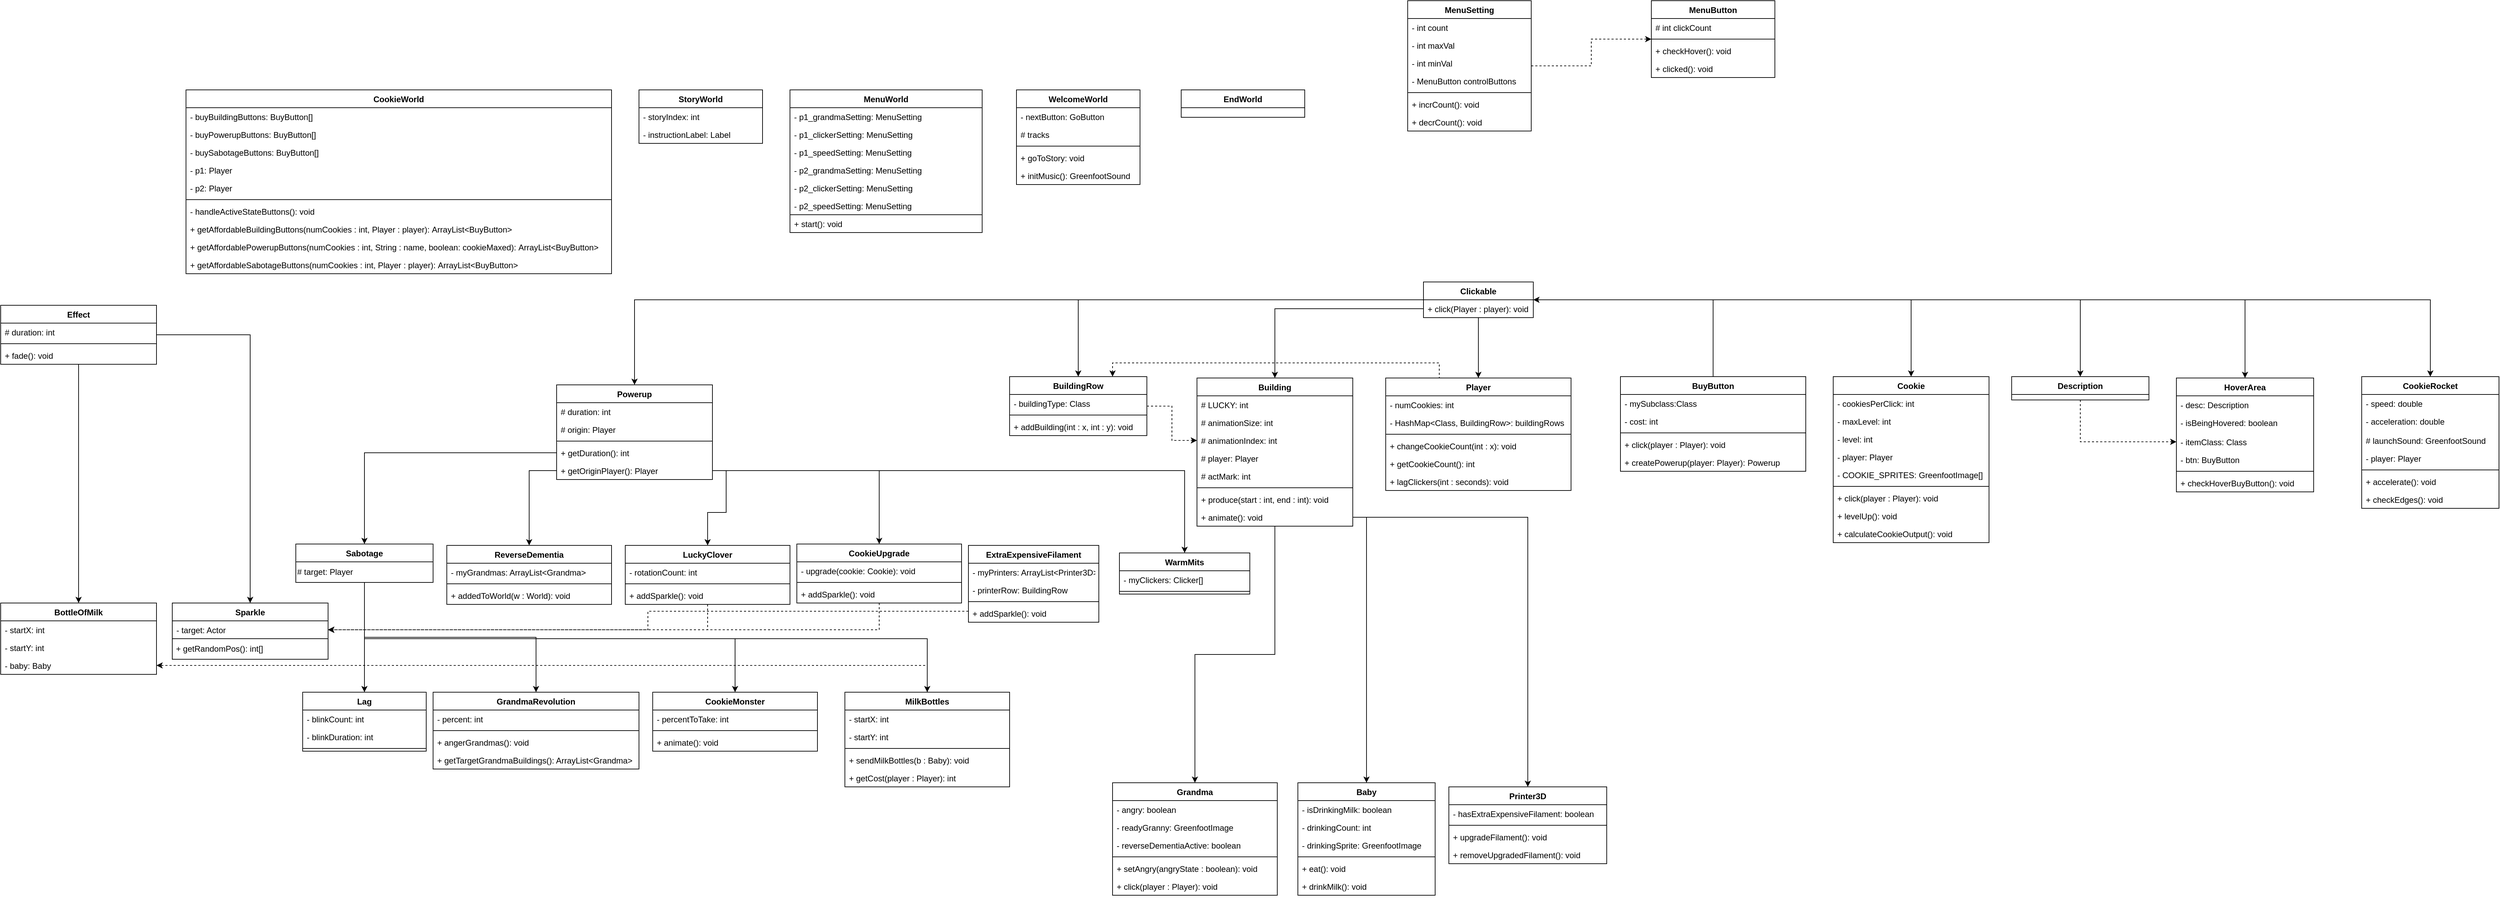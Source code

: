 <mxfile version="20.5.1" type="github">
  <diagram id="C5RBs43oDa-KdzZeNtuy" name="Page-1">
    <mxGraphModel dx="4074" dy="2197" grid="1" gridSize="10" guides="1" tooltips="1" connect="1" arrows="1" fold="1" page="1" pageScale="1" pageWidth="5000" pageHeight="5000" math="0" shadow="0">
      <root>
        <mxCell id="WIyWlLk6GJQsqaUBKTNV-0" />
        <mxCell id="WIyWlLk6GJQsqaUBKTNV-1" parent="WIyWlLk6GJQsqaUBKTNV-0" />
        <mxCell id="7BXIPRgFggZiZuCY8qYJ-12" style="edgeStyle=orthogonalEdgeStyle;rounded=0;orthogonalLoop=1;jettySize=auto;html=1;entryX=0.5;entryY=0;entryDx=0;entryDy=0;" edge="1" parent="WIyWlLk6GJQsqaUBKTNV-1" source="6n8fkB6DiJv-7R1IbTB3-0" target="7BXIPRgFggZiZuCY8qYJ-7">
          <mxGeometry relative="1" as="geometry" />
        </mxCell>
        <mxCell id="oIOnuO5JwcN9O11HxvSY-77" style="edgeStyle=orthogonalEdgeStyle;rounded=0;orthogonalLoop=1;jettySize=auto;html=1;entryX=0.5;entryY=0;entryDx=0;entryDy=0;" edge="1" parent="WIyWlLk6GJQsqaUBKTNV-1" source="6n8fkB6DiJv-7R1IbTB3-0" target="oIOnuO5JwcN9O11HxvSY-69">
          <mxGeometry relative="1" as="geometry" />
        </mxCell>
        <mxCell id="oIOnuO5JwcN9O11HxvSY-87" style="edgeStyle=orthogonalEdgeStyle;rounded=0;orthogonalLoop=1;jettySize=auto;html=1;entryX=0.5;entryY=0;entryDx=0;entryDy=0;" edge="1" parent="WIyWlLk6GJQsqaUBKTNV-1" source="6n8fkB6DiJv-7R1IbTB3-0" target="oIOnuO5JwcN9O11HxvSY-78">
          <mxGeometry relative="1" as="geometry" />
        </mxCell>
        <mxCell id="oIOnuO5JwcN9O11HxvSY-112" style="edgeStyle=orthogonalEdgeStyle;rounded=0;orthogonalLoop=1;jettySize=auto;html=1;entryX=0.5;entryY=0;entryDx=0;entryDy=0;" edge="1" parent="WIyWlLk6GJQsqaUBKTNV-1" source="6n8fkB6DiJv-7R1IbTB3-0" target="oIOnuO5JwcN9O11HxvSY-101">
          <mxGeometry relative="1" as="geometry" />
        </mxCell>
        <mxCell id="oIOnuO5JwcN9O11HxvSY-190" style="edgeStyle=orthogonalEdgeStyle;rounded=0;orthogonalLoop=1;jettySize=auto;html=1;entryX=0.5;entryY=0;entryDx=0;entryDy=0;" edge="1" parent="WIyWlLk6GJQsqaUBKTNV-1" source="6n8fkB6DiJv-7R1IbTB3-0" target="oIOnuO5JwcN9O11HxvSY-180">
          <mxGeometry relative="1" as="geometry" />
        </mxCell>
        <mxCell id="uZJ2eEFjdPOWPWMVt5XF-38" style="edgeStyle=orthogonalEdgeStyle;rounded=0;orthogonalLoop=1;jettySize=auto;html=1;entryX=0.5;entryY=0;entryDx=0;entryDy=0;startArrow=classic;startFill=1;endArrow=none;endFill=0;" edge="1" parent="WIyWlLk6GJQsqaUBKTNV-1" source="6n8fkB6DiJv-7R1IbTB3-0" target="uZJ2eEFjdPOWPWMVt5XF-31">
          <mxGeometry relative="1" as="geometry" />
        </mxCell>
        <mxCell id="uZJ2eEFjdPOWPWMVt5XF-57" style="edgeStyle=orthogonalEdgeStyle;rounded=0;orthogonalLoop=1;jettySize=auto;html=1;entryX=0.5;entryY=0;entryDx=0;entryDy=0;startArrow=none;startFill=0;endArrow=classic;endFill=1;" edge="1" parent="WIyWlLk6GJQsqaUBKTNV-1" source="6n8fkB6DiJv-7R1IbTB3-0" target="7BXIPRgFggZiZuCY8qYJ-13">
          <mxGeometry relative="1" as="geometry" />
        </mxCell>
        <mxCell id="6n8fkB6DiJv-7R1IbTB3-0" value="Clickable" style="swimlane;fontStyle=1;align=center;verticalAlign=top;childLayout=stackLayout;horizontal=1;startSize=26;horizontalStack=0;resizeParent=1;resizeParentMax=0;resizeLast=0;collapsible=1;marginBottom=0;" parent="WIyWlLk6GJQsqaUBKTNV-1" vertex="1">
          <mxGeometry x="2163" y="440" width="160" height="52" as="geometry" />
        </mxCell>
        <mxCell id="6n8fkB6DiJv-7R1IbTB3-3" value="+ click(Player : player): void" style="text;strokeColor=none;fillColor=none;align=left;verticalAlign=top;spacingLeft=4;spacingRight=4;overflow=hidden;rotatable=0;points=[[0,0.5],[1,0.5]];portConstraint=eastwest;" parent="6n8fkB6DiJv-7R1IbTB3-0" vertex="1">
          <mxGeometry y="26" width="160" height="26" as="geometry" />
        </mxCell>
        <mxCell id="6n8fkB6DiJv-7R1IbTB3-8" value="CookieWorld" style="swimlane;fontStyle=1;align=center;verticalAlign=top;childLayout=stackLayout;horizontal=1;startSize=26;horizontalStack=0;resizeParent=1;resizeParentMax=0;resizeLast=0;collapsible=1;marginBottom=0;" parent="WIyWlLk6GJQsqaUBKTNV-1" vertex="1">
          <mxGeometry x="360" y="160" width="620" height="268" as="geometry" />
        </mxCell>
        <mxCell id="6n8fkB6DiJv-7R1IbTB3-9" value="- buyBuildingButtons: BuyButton[]&#xa;" style="text;strokeColor=none;fillColor=none;align=left;verticalAlign=top;spacingLeft=4;spacingRight=4;overflow=hidden;rotatable=0;points=[[0,0.5],[1,0.5]];portConstraint=eastwest;" parent="6n8fkB6DiJv-7R1IbTB3-8" vertex="1">
          <mxGeometry y="26" width="620" height="26" as="geometry" />
        </mxCell>
        <mxCell id="6n8fkB6DiJv-7R1IbTB3-14" value="- buyPowerupButtons: BuyButton[]&#xa;" style="text;strokeColor=none;fillColor=none;align=left;verticalAlign=top;spacingLeft=4;spacingRight=4;overflow=hidden;rotatable=0;points=[[0,0.5],[1,0.5]];portConstraint=eastwest;" parent="6n8fkB6DiJv-7R1IbTB3-8" vertex="1">
          <mxGeometry y="52" width="620" height="26" as="geometry" />
        </mxCell>
        <mxCell id="6n8fkB6DiJv-7R1IbTB3-15" value="- buySabotageButtons: BuyButton[]&#xa;" style="text;strokeColor=none;fillColor=none;align=left;verticalAlign=top;spacingLeft=4;spacingRight=4;overflow=hidden;rotatable=0;points=[[0,0.5],[1,0.5]];portConstraint=eastwest;" parent="6n8fkB6DiJv-7R1IbTB3-8" vertex="1">
          <mxGeometry y="78" width="620" height="26" as="geometry" />
        </mxCell>
        <mxCell id="6n8fkB6DiJv-7R1IbTB3-16" value="- p1: Player" style="text;strokeColor=none;fillColor=none;align=left;verticalAlign=top;spacingLeft=4;spacingRight=4;overflow=hidden;rotatable=0;points=[[0,0.5],[1,0.5]];portConstraint=eastwest;" parent="6n8fkB6DiJv-7R1IbTB3-8" vertex="1">
          <mxGeometry y="104" width="620" height="26" as="geometry" />
        </mxCell>
        <mxCell id="6n8fkB6DiJv-7R1IbTB3-17" value="- p2: Player" style="text;strokeColor=none;fillColor=none;align=left;verticalAlign=top;spacingLeft=4;spacingRight=4;overflow=hidden;rotatable=0;points=[[0,0.5],[1,0.5]];portConstraint=eastwest;" parent="6n8fkB6DiJv-7R1IbTB3-8" vertex="1">
          <mxGeometry y="130" width="620" height="26" as="geometry" />
        </mxCell>
        <mxCell id="6n8fkB6DiJv-7R1IbTB3-10" value="" style="line;strokeWidth=1;fillColor=none;align=left;verticalAlign=middle;spacingTop=-1;spacingLeft=3;spacingRight=3;rotatable=0;labelPosition=right;points=[];portConstraint=eastwest;strokeColor=inherit;" parent="6n8fkB6DiJv-7R1IbTB3-8" vertex="1">
          <mxGeometry y="156" width="620" height="8" as="geometry" />
        </mxCell>
        <mxCell id="6n8fkB6DiJv-7R1IbTB3-11" value="- handleActiveStateButtons(): void" style="text;strokeColor=none;fillColor=none;align=left;verticalAlign=top;spacingLeft=4;spacingRight=4;overflow=hidden;rotatable=0;points=[[0,0.5],[1,0.5]];portConstraint=eastwest;" parent="6n8fkB6DiJv-7R1IbTB3-8" vertex="1">
          <mxGeometry y="164" width="620" height="26" as="geometry" />
        </mxCell>
        <mxCell id="7BXIPRgFggZiZuCY8qYJ-0" value="+ getAffordableBuildingButtons(numCookies : int, Player : player): ArrayList&lt;BuyButton&gt;" style="text;strokeColor=none;fillColor=none;align=left;verticalAlign=top;spacingLeft=4;spacingRight=4;overflow=hidden;rotatable=0;points=[[0,0.5],[1,0.5]];portConstraint=eastwest;" parent="6n8fkB6DiJv-7R1IbTB3-8" vertex="1">
          <mxGeometry y="190" width="620" height="26" as="geometry" />
        </mxCell>
        <mxCell id="7BXIPRgFggZiZuCY8qYJ-1" value="+ getAffordablePowerupButtons(numCookies : int, String : name, boolean: cookieMaxed): ArrayList&lt;BuyButton&gt;" style="text;strokeColor=none;fillColor=none;align=left;verticalAlign=top;spacingLeft=4;spacingRight=4;overflow=hidden;rotatable=0;points=[[0,0.5],[1,0.5]];portConstraint=eastwest;" parent="6n8fkB6DiJv-7R1IbTB3-8" vertex="1">
          <mxGeometry y="216" width="620" height="26" as="geometry" />
        </mxCell>
        <mxCell id="7BXIPRgFggZiZuCY8qYJ-2" value="+ getAffordableSabotageButtons(numCookies : int, Player : player): ArrayList&lt;BuyButton&gt;" style="text;strokeColor=none;fillColor=none;align=left;verticalAlign=top;spacingLeft=4;spacingRight=4;overflow=hidden;rotatable=0;points=[[0,0.5],[1,0.5]];portConstraint=eastwest;" parent="6n8fkB6DiJv-7R1IbTB3-8" vertex="1">
          <mxGeometry y="242" width="620" height="26" as="geometry" />
        </mxCell>
        <mxCell id="oIOnuO5JwcN9O11HxvSY-68" style="edgeStyle=orthogonalEdgeStyle;rounded=0;orthogonalLoop=1;jettySize=auto;html=1;entryX=0.5;entryY=0;entryDx=0;entryDy=0;exitX=1;exitY=0.5;exitDx=0;exitDy=0;" edge="1" parent="WIyWlLk6GJQsqaUBKTNV-1" source="qHppvnoH-rM-30U8pNRf-10" target="oIOnuO5JwcN9O11HxvSY-61">
          <mxGeometry relative="1" as="geometry" />
        </mxCell>
        <mxCell id="uZJ2eEFjdPOWPWMVt5XF-97" style="edgeStyle=orthogonalEdgeStyle;rounded=0;orthogonalLoop=1;jettySize=auto;html=1;entryX=0.5;entryY=0;entryDx=0;entryDy=0;startArrow=none;startFill=0;endArrow=classic;endFill=1;" edge="1" parent="WIyWlLk6GJQsqaUBKTNV-1" source="qHppvnoH-rM-30U8pNRf-1" target="oIOnuO5JwcN9O11HxvSY-40">
          <mxGeometry relative="1" as="geometry" />
        </mxCell>
        <mxCell id="qHppvnoH-rM-30U8pNRf-1" value="Building" style="swimlane;fontStyle=1;align=center;verticalAlign=top;childLayout=stackLayout;horizontal=1;startSize=26;horizontalStack=0;resizeParent=1;resizeParentMax=0;resizeLast=0;collapsible=1;marginBottom=0;" vertex="1" parent="WIyWlLk6GJQsqaUBKTNV-1">
          <mxGeometry x="1833" y="580" width="227" height="216" as="geometry" />
        </mxCell>
        <mxCell id="qHppvnoH-rM-30U8pNRf-2" value="# LUCKY: int" style="text;strokeColor=none;fillColor=none;align=left;verticalAlign=top;spacingLeft=4;spacingRight=4;overflow=hidden;rotatable=0;points=[[0,0.5],[1,0.5]];portConstraint=eastwest;" vertex="1" parent="qHppvnoH-rM-30U8pNRf-1">
          <mxGeometry y="26" width="227" height="26" as="geometry" />
        </mxCell>
        <mxCell id="qHppvnoH-rM-30U8pNRf-3" value="# animationSize: int " style="text;strokeColor=none;fillColor=none;align=left;verticalAlign=top;spacingLeft=4;spacingRight=4;overflow=hidden;rotatable=0;points=[[0,0.5],[1,0.5]];portConstraint=eastwest;" vertex="1" parent="qHppvnoH-rM-30U8pNRf-1">
          <mxGeometry y="52" width="227" height="26" as="geometry" />
        </mxCell>
        <mxCell id="qHppvnoH-rM-30U8pNRf-4" value="# animationIndex: int" style="text;strokeColor=none;fillColor=none;align=left;verticalAlign=top;spacingLeft=4;spacingRight=4;overflow=hidden;rotatable=0;points=[[0,0.5],[1,0.5]];portConstraint=eastwest;" vertex="1" parent="qHppvnoH-rM-30U8pNRf-1">
          <mxGeometry y="78" width="227" height="26" as="geometry" />
        </mxCell>
        <mxCell id="qHppvnoH-rM-30U8pNRf-5" value="# player: Player" style="text;strokeColor=none;fillColor=none;align=left;verticalAlign=top;spacingLeft=4;spacingRight=4;overflow=hidden;rotatable=0;points=[[0,0.5],[1,0.5]];portConstraint=eastwest;" vertex="1" parent="qHppvnoH-rM-30U8pNRf-1">
          <mxGeometry y="104" width="227" height="26" as="geometry" />
        </mxCell>
        <mxCell id="qHppvnoH-rM-30U8pNRf-6" value="# actMark: int" style="text;strokeColor=none;fillColor=none;align=left;verticalAlign=top;spacingLeft=4;spacingRight=4;overflow=hidden;rotatable=0;points=[[0,0.5],[1,0.5]];portConstraint=eastwest;" vertex="1" parent="qHppvnoH-rM-30U8pNRf-1">
          <mxGeometry y="130" width="227" height="26" as="geometry" />
        </mxCell>
        <mxCell id="qHppvnoH-rM-30U8pNRf-7" value="" style="line;strokeWidth=1;fillColor=none;align=left;verticalAlign=middle;spacingTop=-1;spacingLeft=3;spacingRight=3;rotatable=0;labelPosition=right;points=[];portConstraint=eastwest;strokeColor=inherit;" vertex="1" parent="qHppvnoH-rM-30U8pNRf-1">
          <mxGeometry y="156" width="227" height="8" as="geometry" />
        </mxCell>
        <mxCell id="qHppvnoH-rM-30U8pNRf-8" value="+ produce(start : int, end : int): void" style="text;strokeColor=none;fillColor=none;align=left;verticalAlign=top;spacingLeft=4;spacingRight=4;overflow=hidden;rotatable=0;points=[[0,0.5],[1,0.5]];portConstraint=eastwest;" vertex="1" parent="qHppvnoH-rM-30U8pNRf-1">
          <mxGeometry y="164" width="227" height="26" as="geometry" />
        </mxCell>
        <mxCell id="qHppvnoH-rM-30U8pNRf-10" value="+ animate(): void" style="text;strokeColor=none;fillColor=none;align=left;verticalAlign=top;spacingLeft=4;spacingRight=4;overflow=hidden;rotatable=0;points=[[0,0.5],[1,0.5]];portConstraint=eastwest;" vertex="1" parent="qHppvnoH-rM-30U8pNRf-1">
          <mxGeometry y="190" width="227" height="26" as="geometry" />
        </mxCell>
        <mxCell id="uZJ2eEFjdPOWPWMVt5XF-29" style="edgeStyle=orthogonalEdgeStyle;rounded=0;orthogonalLoop=1;jettySize=auto;html=1;exitX=0.75;exitY=0;exitDx=0;exitDy=0;entryX=0.289;entryY=0;entryDx=0;entryDy=0;entryPerimeter=0;dashed=1;startArrow=classic;startFill=1;endArrow=none;endFill=0;" edge="1" parent="WIyWlLk6GJQsqaUBKTNV-1" source="7BXIPRgFggZiZuCY8qYJ-7" target="7BXIPRgFggZiZuCY8qYJ-13">
          <mxGeometry relative="1" as="geometry">
            <mxPoint x="1540" y="510.0" as="targetPoint" />
          </mxGeometry>
        </mxCell>
        <mxCell id="uZJ2eEFjdPOWPWMVt5XF-122" style="edgeStyle=orthogonalEdgeStyle;rounded=0;orthogonalLoop=1;jettySize=auto;html=1;entryX=0;entryY=0.5;entryDx=0;entryDy=0;startArrow=none;startFill=0;endArrow=classic;endFill=1;dashed=1;" edge="1" parent="WIyWlLk6GJQsqaUBKTNV-1" source="7BXIPRgFggZiZuCY8qYJ-7" target="qHppvnoH-rM-30U8pNRf-4">
          <mxGeometry relative="1" as="geometry" />
        </mxCell>
        <mxCell id="7BXIPRgFggZiZuCY8qYJ-7" value="BuildingRow" style="swimlane;fontStyle=1;align=center;verticalAlign=top;childLayout=stackLayout;horizontal=1;startSize=26;horizontalStack=0;resizeParent=1;resizeParentMax=0;resizeLast=0;collapsible=1;marginBottom=0;" vertex="1" parent="WIyWlLk6GJQsqaUBKTNV-1">
          <mxGeometry x="1560" y="578" width="200" height="86" as="geometry" />
        </mxCell>
        <mxCell id="7BXIPRgFggZiZuCY8qYJ-8" value="- buildingType: Class" style="text;strokeColor=none;fillColor=none;align=left;verticalAlign=top;spacingLeft=4;spacingRight=4;overflow=hidden;rotatable=0;points=[[0,0.5],[1,0.5]];portConstraint=eastwest;" vertex="1" parent="7BXIPRgFggZiZuCY8qYJ-7">
          <mxGeometry y="26" width="200" height="26" as="geometry" />
        </mxCell>
        <mxCell id="7BXIPRgFggZiZuCY8qYJ-9" value="" style="line;strokeWidth=1;fillColor=none;align=left;verticalAlign=middle;spacingTop=-1;spacingLeft=3;spacingRight=3;rotatable=0;labelPosition=right;points=[];portConstraint=eastwest;strokeColor=inherit;" vertex="1" parent="7BXIPRgFggZiZuCY8qYJ-7">
          <mxGeometry y="52" width="200" height="8" as="geometry" />
        </mxCell>
        <mxCell id="7BXIPRgFggZiZuCY8qYJ-10" value="+ addBuilding(int : x, int : y): void" style="text;strokeColor=none;fillColor=none;align=left;verticalAlign=top;spacingLeft=4;spacingRight=4;overflow=hidden;rotatable=0;points=[[0,0.5],[1,0.5]];portConstraint=eastwest;" vertex="1" parent="7BXIPRgFggZiZuCY8qYJ-7">
          <mxGeometry y="60" width="200" height="26" as="geometry" />
        </mxCell>
        <mxCell id="7BXIPRgFggZiZuCY8qYJ-13" value="Player" style="swimlane;fontStyle=1;align=center;verticalAlign=top;childLayout=stackLayout;horizontal=1;startSize=26;horizontalStack=0;resizeParent=1;resizeParentMax=0;resizeLast=0;collapsible=1;marginBottom=0;" vertex="1" parent="WIyWlLk6GJQsqaUBKTNV-1">
          <mxGeometry x="2108" y="580" width="270" height="164" as="geometry" />
        </mxCell>
        <mxCell id="7BXIPRgFggZiZuCY8qYJ-14" value="- numCookies: int" style="text;strokeColor=none;fillColor=none;align=left;verticalAlign=top;spacingLeft=4;spacingRight=4;overflow=hidden;rotatable=0;points=[[0,0.5],[1,0.5]];portConstraint=eastwest;" vertex="1" parent="7BXIPRgFggZiZuCY8qYJ-13">
          <mxGeometry y="26" width="270" height="26" as="geometry" />
        </mxCell>
        <mxCell id="7BXIPRgFggZiZuCY8qYJ-18" value="- HashMap&lt;Class, BuildingRow&gt;: buildingRows" style="text;strokeColor=none;fillColor=none;align=left;verticalAlign=top;spacingLeft=4;spacingRight=4;overflow=hidden;rotatable=0;points=[[0,0.5],[1,0.5]];portConstraint=eastwest;" vertex="1" parent="7BXIPRgFggZiZuCY8qYJ-13">
          <mxGeometry y="52" width="270" height="26" as="geometry" />
        </mxCell>
        <mxCell id="7BXIPRgFggZiZuCY8qYJ-15" value="" style="line;strokeWidth=1;fillColor=none;align=left;verticalAlign=middle;spacingTop=-1;spacingLeft=3;spacingRight=3;rotatable=0;labelPosition=right;points=[];portConstraint=eastwest;strokeColor=inherit;" vertex="1" parent="7BXIPRgFggZiZuCY8qYJ-13">
          <mxGeometry y="78" width="270" height="8" as="geometry" />
        </mxCell>
        <mxCell id="7BXIPRgFggZiZuCY8qYJ-16" value="+ changeCookieCount(int : x): void" style="text;strokeColor=none;fillColor=none;align=left;verticalAlign=top;spacingLeft=4;spacingRight=4;overflow=hidden;rotatable=0;points=[[0,0.5],[1,0.5]];portConstraint=eastwest;" vertex="1" parent="7BXIPRgFggZiZuCY8qYJ-13">
          <mxGeometry y="86" width="270" height="26" as="geometry" />
        </mxCell>
        <mxCell id="7BXIPRgFggZiZuCY8qYJ-19" value="+ getCookieCount(): int" style="text;strokeColor=none;fillColor=none;align=left;verticalAlign=top;spacingLeft=4;spacingRight=4;overflow=hidden;rotatable=0;points=[[0,0.5],[1,0.5]];portConstraint=eastwest;" vertex="1" parent="7BXIPRgFggZiZuCY8qYJ-13">
          <mxGeometry y="112" width="270" height="26" as="geometry" />
        </mxCell>
        <mxCell id="7BXIPRgFggZiZuCY8qYJ-20" value="+ lagClickers(int : seconds): void" style="text;strokeColor=none;fillColor=none;align=left;verticalAlign=top;spacingLeft=4;spacingRight=4;overflow=hidden;rotatable=0;points=[[0,0.5],[1,0.5]];portConstraint=eastwest;" vertex="1" parent="7BXIPRgFggZiZuCY8qYJ-13">
          <mxGeometry y="138" width="270" height="26" as="geometry" />
        </mxCell>
        <mxCell id="oIOnuO5JwcN9O11HxvSY-40" value="Grandma" style="swimlane;fontStyle=1;align=center;verticalAlign=top;childLayout=stackLayout;horizontal=1;startSize=26;horizontalStack=0;resizeParent=1;resizeParentMax=0;resizeLast=0;collapsible=1;marginBottom=0;" vertex="1" parent="WIyWlLk6GJQsqaUBKTNV-1">
          <mxGeometry x="1710" y="1170" width="240" height="164" as="geometry" />
        </mxCell>
        <mxCell id="oIOnuO5JwcN9O11HxvSY-41" value="- angry: boolean" style="text;strokeColor=none;fillColor=none;align=left;verticalAlign=top;spacingLeft=4;spacingRight=4;overflow=hidden;rotatable=0;points=[[0,0.5],[1,0.5]];portConstraint=eastwest;" vertex="1" parent="oIOnuO5JwcN9O11HxvSY-40">
          <mxGeometry y="26" width="240" height="26" as="geometry" />
        </mxCell>
        <mxCell id="oIOnuO5JwcN9O11HxvSY-42" value="- readyGranny: GreenfootImage" style="text;strokeColor=none;fillColor=none;align=left;verticalAlign=top;spacingLeft=4;spacingRight=4;overflow=hidden;rotatable=0;points=[[0,0.5],[1,0.5]];portConstraint=eastwest;" vertex="1" parent="oIOnuO5JwcN9O11HxvSY-40">
          <mxGeometry y="52" width="240" height="26" as="geometry" />
        </mxCell>
        <mxCell id="oIOnuO5JwcN9O11HxvSY-43" value="- reverseDementiaActive: boolean" style="text;strokeColor=none;fillColor=none;align=left;verticalAlign=top;spacingLeft=4;spacingRight=4;overflow=hidden;rotatable=0;points=[[0,0.5],[1,0.5]];portConstraint=eastwest;" vertex="1" parent="oIOnuO5JwcN9O11HxvSY-40">
          <mxGeometry y="78" width="240" height="26" as="geometry" />
        </mxCell>
        <mxCell id="oIOnuO5JwcN9O11HxvSY-46" value="" style="line;strokeWidth=1;fillColor=none;align=left;verticalAlign=middle;spacingTop=-1;spacingLeft=3;spacingRight=3;rotatable=0;labelPosition=right;points=[];portConstraint=eastwest;strokeColor=inherit;" vertex="1" parent="oIOnuO5JwcN9O11HxvSY-40">
          <mxGeometry y="104" width="240" height="8" as="geometry" />
        </mxCell>
        <mxCell id="oIOnuO5JwcN9O11HxvSY-47" value="+ setAngry(angryState : boolean): void" style="text;strokeColor=none;fillColor=none;align=left;verticalAlign=top;spacingLeft=4;spacingRight=4;overflow=hidden;rotatable=0;points=[[0,0.5],[1,0.5]];portConstraint=eastwest;" vertex="1" parent="oIOnuO5JwcN9O11HxvSY-40">
          <mxGeometry y="112" width="240" height="26" as="geometry" />
        </mxCell>
        <mxCell id="oIOnuO5JwcN9O11HxvSY-48" value="+ click(player : Player): void " style="text;strokeColor=none;fillColor=none;align=left;verticalAlign=top;spacingLeft=4;spacingRight=4;overflow=hidden;rotatable=0;points=[[0,0.5],[1,0.5]];portConstraint=eastwest;" vertex="1" parent="oIOnuO5JwcN9O11HxvSY-40">
          <mxGeometry y="138" width="240" height="26" as="geometry" />
        </mxCell>
        <mxCell id="oIOnuO5JwcN9O11HxvSY-61" value="Baby" style="swimlane;fontStyle=1;align=center;verticalAlign=top;childLayout=stackLayout;horizontal=1;startSize=26;horizontalStack=0;resizeParent=1;resizeParentMax=0;resizeLast=0;collapsible=1;marginBottom=0;" vertex="1" parent="WIyWlLk6GJQsqaUBKTNV-1">
          <mxGeometry x="1980" y="1170" width="200" height="164" as="geometry" />
        </mxCell>
        <mxCell id="oIOnuO5JwcN9O11HxvSY-62" value="- isDrinkingMilk: boolean" style="text;strokeColor=none;fillColor=none;align=left;verticalAlign=top;spacingLeft=4;spacingRight=4;overflow=hidden;rotatable=0;points=[[0,0.5],[1,0.5]];portConstraint=eastwest;" vertex="1" parent="oIOnuO5JwcN9O11HxvSY-61">
          <mxGeometry y="26" width="200" height="26" as="geometry" />
        </mxCell>
        <mxCell id="oIOnuO5JwcN9O11HxvSY-63" value="- drinkingCount: int" style="text;strokeColor=none;fillColor=none;align=left;verticalAlign=top;spacingLeft=4;spacingRight=4;overflow=hidden;rotatable=0;points=[[0,0.5],[1,0.5]];portConstraint=eastwest;" vertex="1" parent="oIOnuO5JwcN9O11HxvSY-61">
          <mxGeometry y="52" width="200" height="26" as="geometry" />
        </mxCell>
        <mxCell id="oIOnuO5JwcN9O11HxvSY-64" value="- drinkingSprite: GreenfootImage" style="text;strokeColor=none;fillColor=none;align=left;verticalAlign=top;spacingLeft=4;spacingRight=4;overflow=hidden;rotatable=0;points=[[0,0.5],[1,0.5]];portConstraint=eastwest;" vertex="1" parent="oIOnuO5JwcN9O11HxvSY-61">
          <mxGeometry y="78" width="200" height="26" as="geometry" />
        </mxCell>
        <mxCell id="oIOnuO5JwcN9O11HxvSY-65" value="" style="line;strokeWidth=1;fillColor=none;align=left;verticalAlign=middle;spacingTop=-1;spacingLeft=3;spacingRight=3;rotatable=0;labelPosition=right;points=[];portConstraint=eastwest;strokeColor=inherit;" vertex="1" parent="oIOnuO5JwcN9O11HxvSY-61">
          <mxGeometry y="104" width="200" height="8" as="geometry" />
        </mxCell>
        <mxCell id="oIOnuO5JwcN9O11HxvSY-66" value="+ eat(): void" style="text;strokeColor=none;fillColor=none;align=left;verticalAlign=top;spacingLeft=4;spacingRight=4;overflow=hidden;rotatable=0;points=[[0,0.5],[1,0.5]];portConstraint=eastwest;" vertex="1" parent="oIOnuO5JwcN9O11HxvSY-61">
          <mxGeometry y="112" width="200" height="26" as="geometry" />
        </mxCell>
        <mxCell id="oIOnuO5JwcN9O11HxvSY-67" value="+ drinkMilk(): void " style="text;strokeColor=none;fillColor=none;align=left;verticalAlign=top;spacingLeft=4;spacingRight=4;overflow=hidden;rotatable=0;points=[[0,0.5],[1,0.5]];portConstraint=eastwest;" vertex="1" parent="oIOnuO5JwcN9O11HxvSY-61">
          <mxGeometry y="138" width="200" height="26" as="geometry" />
        </mxCell>
        <mxCell id="oIOnuO5JwcN9O11HxvSY-69" value="CookieRocket" style="swimlane;fontStyle=1;align=center;verticalAlign=top;childLayout=stackLayout;horizontal=1;startSize=26;horizontalStack=0;resizeParent=1;resizeParentMax=0;resizeLast=0;collapsible=1;marginBottom=0;" vertex="1" parent="WIyWlLk6GJQsqaUBKTNV-1">
          <mxGeometry x="3530" y="578" width="200" height="192" as="geometry" />
        </mxCell>
        <mxCell id="oIOnuO5JwcN9O11HxvSY-70" value="- speed: double" style="text;strokeColor=none;fillColor=none;align=left;verticalAlign=top;spacingLeft=4;spacingRight=4;overflow=hidden;rotatable=0;points=[[0,0.5],[1,0.5]];portConstraint=eastwest;" vertex="1" parent="oIOnuO5JwcN9O11HxvSY-69">
          <mxGeometry y="26" width="200" height="26" as="geometry" />
        </mxCell>
        <mxCell id="oIOnuO5JwcN9O11HxvSY-71" value="- acceleration: double" style="text;strokeColor=none;fillColor=none;align=left;verticalAlign=top;spacingLeft=4;spacingRight=4;overflow=hidden;rotatable=0;points=[[0,0.5],[1,0.5]];portConstraint=eastwest;" vertex="1" parent="oIOnuO5JwcN9O11HxvSY-69">
          <mxGeometry y="52" width="200" height="28" as="geometry" />
        </mxCell>
        <mxCell id="oIOnuO5JwcN9O11HxvSY-72" value="# launchSound: GreenfootSound" style="text;strokeColor=none;fillColor=none;align=left;verticalAlign=top;spacingLeft=4;spacingRight=4;overflow=hidden;rotatable=0;points=[[0,0.5],[1,0.5]];portConstraint=eastwest;" vertex="1" parent="oIOnuO5JwcN9O11HxvSY-69">
          <mxGeometry y="80" width="200" height="26" as="geometry" />
        </mxCell>
        <mxCell id="oIOnuO5JwcN9O11HxvSY-76" value="- player: Player" style="text;strokeColor=none;fillColor=none;align=left;verticalAlign=top;spacingLeft=4;spacingRight=4;overflow=hidden;rotatable=0;points=[[0,0.5],[1,0.5]];portConstraint=eastwest;" vertex="1" parent="oIOnuO5JwcN9O11HxvSY-69">
          <mxGeometry y="106" width="200" height="26" as="geometry" />
        </mxCell>
        <mxCell id="oIOnuO5JwcN9O11HxvSY-73" value="" style="line;strokeWidth=1;fillColor=none;align=left;verticalAlign=middle;spacingTop=-1;spacingLeft=3;spacingRight=3;rotatable=0;labelPosition=right;points=[];portConstraint=eastwest;strokeColor=inherit;" vertex="1" parent="oIOnuO5JwcN9O11HxvSY-69">
          <mxGeometry y="132" width="200" height="8" as="geometry" />
        </mxCell>
        <mxCell id="oIOnuO5JwcN9O11HxvSY-74" value="+ accelerate(): void" style="text;strokeColor=none;fillColor=none;align=left;verticalAlign=top;spacingLeft=4;spacingRight=4;overflow=hidden;rotatable=0;points=[[0,0.5],[1,0.5]];portConstraint=eastwest;" vertex="1" parent="oIOnuO5JwcN9O11HxvSY-69">
          <mxGeometry y="140" width="200" height="26" as="geometry" />
        </mxCell>
        <mxCell id="oIOnuO5JwcN9O11HxvSY-75" value="+ checkEdges(): void " style="text;strokeColor=none;fillColor=none;align=left;verticalAlign=top;spacingLeft=4;spacingRight=4;overflow=hidden;rotatable=0;points=[[0,0.5],[1,0.5]];portConstraint=eastwest;" vertex="1" parent="oIOnuO5JwcN9O11HxvSY-69">
          <mxGeometry y="166" width="200" height="26" as="geometry" />
        </mxCell>
        <mxCell id="uZJ2eEFjdPOWPWMVt5XF-40" style="edgeStyle=orthogonalEdgeStyle;rounded=0;orthogonalLoop=1;jettySize=auto;html=1;startArrow=none;startFill=0;endArrow=classic;endFill=1;exitX=1;exitY=0.5;exitDx=0;exitDy=0;entryX=0.5;entryY=0;entryDx=0;entryDy=0;" edge="1" parent="WIyWlLk6GJQsqaUBKTNV-1" source="oIOnuO5JwcN9O11HxvSY-86" target="oIOnuO5JwcN9O11HxvSY-96">
          <mxGeometry relative="1" as="geometry">
            <mxPoint x="600" y="810.0" as="targetPoint" />
          </mxGeometry>
        </mxCell>
        <mxCell id="oIOnuO5JwcN9O11HxvSY-78" value="Powerup" style="swimlane;fontStyle=1;align=center;verticalAlign=top;childLayout=stackLayout;horizontal=1;startSize=26;horizontalStack=0;resizeParent=1;resizeParentMax=0;resizeLast=0;collapsible=1;marginBottom=0;" vertex="1" parent="WIyWlLk6GJQsqaUBKTNV-1">
          <mxGeometry x="900" y="590" width="227" height="138" as="geometry" />
        </mxCell>
        <mxCell id="oIOnuO5JwcN9O11HxvSY-79" value="# duration: int" style="text;strokeColor=none;fillColor=none;align=left;verticalAlign=top;spacingLeft=4;spacingRight=4;overflow=hidden;rotatable=0;points=[[0,0.5],[1,0.5]];portConstraint=eastwest;" vertex="1" parent="oIOnuO5JwcN9O11HxvSY-78">
          <mxGeometry y="26" width="227" height="26" as="geometry" />
        </mxCell>
        <mxCell id="oIOnuO5JwcN9O11HxvSY-80" value="# origin: Player " style="text;strokeColor=none;fillColor=none;align=left;verticalAlign=top;spacingLeft=4;spacingRight=4;overflow=hidden;rotatable=0;points=[[0,0.5],[1,0.5]];portConstraint=eastwest;" vertex="1" parent="oIOnuO5JwcN9O11HxvSY-78">
          <mxGeometry y="52" width="227" height="26" as="geometry" />
        </mxCell>
        <mxCell id="oIOnuO5JwcN9O11HxvSY-84" value="" style="line;strokeWidth=1;fillColor=none;align=left;verticalAlign=middle;spacingTop=-1;spacingLeft=3;spacingRight=3;rotatable=0;labelPosition=right;points=[];portConstraint=eastwest;strokeColor=inherit;" vertex="1" parent="oIOnuO5JwcN9O11HxvSY-78">
          <mxGeometry y="78" width="227" height="8" as="geometry" />
        </mxCell>
        <mxCell id="oIOnuO5JwcN9O11HxvSY-85" value="+ getDuration(): int" style="text;strokeColor=none;fillColor=none;align=left;verticalAlign=top;spacingLeft=4;spacingRight=4;overflow=hidden;rotatable=0;points=[[0,0.5],[1,0.5]];portConstraint=eastwest;" vertex="1" parent="oIOnuO5JwcN9O11HxvSY-78">
          <mxGeometry y="86" width="227" height="26" as="geometry" />
        </mxCell>
        <mxCell id="oIOnuO5JwcN9O11HxvSY-86" value="+ getOriginPlayer(): Player" style="text;strokeColor=none;fillColor=none;align=left;verticalAlign=top;spacingLeft=4;spacingRight=4;overflow=hidden;rotatable=0;points=[[0,0.5],[1,0.5]];portConstraint=eastwest;" vertex="1" parent="oIOnuO5JwcN9O11HxvSY-78">
          <mxGeometry y="112" width="227" height="26" as="geometry" />
        </mxCell>
        <mxCell id="oIOnuO5JwcN9O11HxvSY-88" value="ReverseDementia" style="swimlane;fontStyle=1;align=center;verticalAlign=top;childLayout=stackLayout;horizontal=1;startSize=26;horizontalStack=0;resizeParent=1;resizeParentMax=0;resizeLast=0;collapsible=1;marginBottom=0;" vertex="1" parent="WIyWlLk6GJQsqaUBKTNV-1">
          <mxGeometry x="740" y="824" width="240" height="86" as="geometry" />
        </mxCell>
        <mxCell id="oIOnuO5JwcN9O11HxvSY-89" value="- myGrandmas: ArrayList&lt;Grandma&gt;" style="text;strokeColor=none;fillColor=none;align=left;verticalAlign=top;spacingLeft=4;spacingRight=4;overflow=hidden;rotatable=0;points=[[0,0.5],[1,0.5]];portConstraint=eastwest;" vertex="1" parent="oIOnuO5JwcN9O11HxvSY-88">
          <mxGeometry y="26" width="240" height="26" as="geometry" />
        </mxCell>
        <mxCell id="oIOnuO5JwcN9O11HxvSY-92" value="" style="line;strokeWidth=1;fillColor=none;align=left;verticalAlign=middle;spacingTop=-1;spacingLeft=3;spacingRight=3;rotatable=0;labelPosition=right;points=[];portConstraint=eastwest;strokeColor=inherit;" vertex="1" parent="oIOnuO5JwcN9O11HxvSY-88">
          <mxGeometry y="52" width="240" height="8" as="geometry" />
        </mxCell>
        <mxCell id="oIOnuO5JwcN9O11HxvSY-93" value="+ addedToWorld(w : World): void" style="text;strokeColor=none;fillColor=none;align=left;verticalAlign=top;spacingLeft=4;spacingRight=4;overflow=hidden;rotatable=0;points=[[0,0.5],[1,0.5]];portConstraint=eastwest;" vertex="1" parent="oIOnuO5JwcN9O11HxvSY-88">
          <mxGeometry y="60" width="240" height="26" as="geometry" />
        </mxCell>
        <mxCell id="oIOnuO5JwcN9O11HxvSY-95" style="edgeStyle=orthogonalEdgeStyle;rounded=0;orthogonalLoop=1;jettySize=auto;html=1;entryX=0.5;entryY=0;entryDx=0;entryDy=0;" edge="1" parent="WIyWlLk6GJQsqaUBKTNV-1" source="oIOnuO5JwcN9O11HxvSY-86" target="oIOnuO5JwcN9O11HxvSY-88">
          <mxGeometry relative="1" as="geometry" />
        </mxCell>
        <mxCell id="uZJ2eEFjdPOWPWMVt5XF-84" style="edgeStyle=orthogonalEdgeStyle;rounded=0;orthogonalLoop=1;jettySize=auto;html=1;startArrow=none;startFill=0;endArrow=classic;endFill=1;entryX=1;entryY=0.5;entryDx=0;entryDy=0;dashed=1;" edge="1" parent="WIyWlLk6GJQsqaUBKTNV-1" source="oIOnuO5JwcN9O11HxvSY-96" target="uZJ2eEFjdPOWPWMVt5XF-72">
          <mxGeometry relative="1" as="geometry">
            <mxPoint x="1120" y="1010" as="targetPoint" />
          </mxGeometry>
        </mxCell>
        <mxCell id="oIOnuO5JwcN9O11HxvSY-96" value="LuckyClover" style="swimlane;fontStyle=1;align=center;verticalAlign=top;childLayout=stackLayout;horizontal=1;startSize=26;horizontalStack=0;resizeParent=1;resizeParentMax=0;resizeLast=0;collapsible=1;marginBottom=0;" vertex="1" parent="WIyWlLk6GJQsqaUBKTNV-1">
          <mxGeometry x="1000" y="824" width="240" height="86" as="geometry" />
        </mxCell>
        <mxCell id="oIOnuO5JwcN9O11HxvSY-97" value="- rotationCount: int" style="text;strokeColor=none;fillColor=none;align=left;verticalAlign=top;spacingLeft=4;spacingRight=4;overflow=hidden;rotatable=0;points=[[0,0.5],[1,0.5]];portConstraint=eastwest;" vertex="1" parent="oIOnuO5JwcN9O11HxvSY-96">
          <mxGeometry y="26" width="240" height="26" as="geometry" />
        </mxCell>
        <mxCell id="oIOnuO5JwcN9O11HxvSY-98" value="" style="line;strokeWidth=1;fillColor=none;align=left;verticalAlign=middle;spacingTop=-1;spacingLeft=3;spacingRight=3;rotatable=0;labelPosition=right;points=[];portConstraint=eastwest;strokeColor=inherit;" vertex="1" parent="oIOnuO5JwcN9O11HxvSY-96">
          <mxGeometry y="52" width="240" height="8" as="geometry" />
        </mxCell>
        <mxCell id="oIOnuO5JwcN9O11HxvSY-99" value="+ addSparkle(): void" style="text;strokeColor=none;fillColor=none;align=left;verticalAlign=top;spacingLeft=4;spacingRight=4;overflow=hidden;rotatable=0;points=[[0,0.5],[1,0.5]];portConstraint=eastwest;" vertex="1" parent="oIOnuO5JwcN9O11HxvSY-96">
          <mxGeometry y="60" width="240" height="26" as="geometry" />
        </mxCell>
        <mxCell id="oIOnuO5JwcN9O11HxvSY-101" value="Cookie" style="swimlane;fontStyle=1;align=center;verticalAlign=top;childLayout=stackLayout;horizontal=1;startSize=26;horizontalStack=0;resizeParent=1;resizeParentMax=0;resizeLast=0;collapsible=1;marginBottom=0;" vertex="1" parent="WIyWlLk6GJQsqaUBKTNV-1">
          <mxGeometry x="2760" y="578" width="227" height="242" as="geometry" />
        </mxCell>
        <mxCell id="oIOnuO5JwcN9O11HxvSY-103" value="- cookiesPerClick: int " style="text;strokeColor=none;fillColor=none;align=left;verticalAlign=top;spacingLeft=4;spacingRight=4;overflow=hidden;rotatable=0;points=[[0,0.5],[1,0.5]];portConstraint=eastwest;" vertex="1" parent="oIOnuO5JwcN9O11HxvSY-101">
          <mxGeometry y="26" width="227" height="26" as="geometry" />
        </mxCell>
        <mxCell id="oIOnuO5JwcN9O11HxvSY-104" value="- maxLevel: int" style="text;strokeColor=none;fillColor=none;align=left;verticalAlign=top;spacingLeft=4;spacingRight=4;overflow=hidden;rotatable=0;points=[[0,0.5],[1,0.5]];portConstraint=eastwest;" vertex="1" parent="oIOnuO5JwcN9O11HxvSY-101">
          <mxGeometry y="52" width="227" height="26" as="geometry" />
        </mxCell>
        <mxCell id="uZJ2eEFjdPOWPWMVt5XF-21" value="- level: int" style="text;strokeColor=none;fillColor=none;align=left;verticalAlign=top;spacingLeft=4;spacingRight=4;overflow=hidden;rotatable=0;points=[[0,0.5],[1,0.5]];portConstraint=eastwest;" vertex="1" parent="oIOnuO5JwcN9O11HxvSY-101">
          <mxGeometry y="78" width="227" height="26" as="geometry" />
        </mxCell>
        <mxCell id="oIOnuO5JwcN9O11HxvSY-105" value="- player: Player" style="text;strokeColor=none;fillColor=none;align=left;verticalAlign=top;spacingLeft=4;spacingRight=4;overflow=hidden;rotatable=0;points=[[0,0.5],[1,0.5]];portConstraint=eastwest;" vertex="1" parent="oIOnuO5JwcN9O11HxvSY-101">
          <mxGeometry y="104" width="227" height="26" as="geometry" />
        </mxCell>
        <mxCell id="oIOnuO5JwcN9O11HxvSY-106" value="- COOKIE_SPRITES: GreenfootImage[]" style="text;strokeColor=none;fillColor=none;align=left;verticalAlign=top;spacingLeft=4;spacingRight=4;overflow=hidden;rotatable=0;points=[[0,0.5],[1,0.5]];portConstraint=eastwest;" vertex="1" parent="oIOnuO5JwcN9O11HxvSY-101">
          <mxGeometry y="130" width="227" height="26" as="geometry" />
        </mxCell>
        <mxCell id="oIOnuO5JwcN9O11HxvSY-107" value="" style="line;strokeWidth=1;fillColor=none;align=left;verticalAlign=middle;spacingTop=-1;spacingLeft=3;spacingRight=3;rotatable=0;labelPosition=right;points=[];portConstraint=eastwest;strokeColor=inherit;" vertex="1" parent="oIOnuO5JwcN9O11HxvSY-101">
          <mxGeometry y="156" width="227" height="8" as="geometry" />
        </mxCell>
        <mxCell id="oIOnuO5JwcN9O11HxvSY-108" value="+ click(player : Player): void" style="text;strokeColor=none;fillColor=none;align=left;verticalAlign=top;spacingLeft=4;spacingRight=4;overflow=hidden;rotatable=0;points=[[0,0.5],[1,0.5]];portConstraint=eastwest;" vertex="1" parent="oIOnuO5JwcN9O11HxvSY-101">
          <mxGeometry y="164" width="227" height="26" as="geometry" />
        </mxCell>
        <mxCell id="oIOnuO5JwcN9O11HxvSY-109" value="+ levelUp(): void" style="text;strokeColor=none;fillColor=none;align=left;verticalAlign=top;spacingLeft=4;spacingRight=4;overflow=hidden;rotatable=0;points=[[0,0.5],[1,0.5]];portConstraint=eastwest;" vertex="1" parent="oIOnuO5JwcN9O11HxvSY-101">
          <mxGeometry y="190" width="227" height="26" as="geometry" />
        </mxCell>
        <mxCell id="oIOnuO5JwcN9O11HxvSY-111" value="+ calculateCookieOutput(): void" style="text;strokeColor=none;fillColor=none;align=left;verticalAlign=top;spacingLeft=4;spacingRight=4;overflow=hidden;rotatable=0;points=[[0,0.5],[1,0.5]];portConstraint=eastwest;" vertex="1" parent="oIOnuO5JwcN9O11HxvSY-101">
          <mxGeometry y="216" width="227" height="26" as="geometry" />
        </mxCell>
        <mxCell id="oIOnuO5JwcN9O11HxvSY-113" value="Sabotage" style="swimlane;fontStyle=1;align=center;verticalAlign=top;childLayout=stackLayout;horizontal=1;startSize=26;horizontalStack=0;resizeParent=1;resizeParentMax=0;resizeLast=0;collapsible=1;marginBottom=0;" vertex="1" parent="WIyWlLk6GJQsqaUBKTNV-1">
          <mxGeometry x="520" y="822" width="200" height="56" as="geometry" />
        </mxCell>
        <mxCell id="uZJ2eEFjdPOWPWMVt5XF-1" value="# target: Player" style="text;html=1;align=left;verticalAlign=middle;resizable=0;points=[];autosize=1;strokeColor=none;fillColor=none;" vertex="1" parent="oIOnuO5JwcN9O11HxvSY-113">
          <mxGeometry y="26" width="200" height="30" as="geometry" />
        </mxCell>
        <mxCell id="oIOnuO5JwcN9O11HxvSY-118" value="CookieMonster" style="swimlane;fontStyle=1;align=center;verticalAlign=top;childLayout=stackLayout;horizontal=1;startSize=26;horizontalStack=0;resizeParent=1;resizeParentMax=0;resizeLast=0;collapsible=1;marginBottom=0;" vertex="1" parent="WIyWlLk6GJQsqaUBKTNV-1">
          <mxGeometry x="1040" y="1038" width="240" height="86" as="geometry" />
        </mxCell>
        <mxCell id="oIOnuO5JwcN9O11HxvSY-119" value="- percentToTake: int" style="text;strokeColor=none;fillColor=none;align=left;verticalAlign=top;spacingLeft=4;spacingRight=4;overflow=hidden;rotatable=0;points=[[0,0.5],[1,0.5]];portConstraint=eastwest;" vertex="1" parent="oIOnuO5JwcN9O11HxvSY-118">
          <mxGeometry y="26" width="240" height="26" as="geometry" />
        </mxCell>
        <mxCell id="oIOnuO5JwcN9O11HxvSY-120" value="" style="line;strokeWidth=1;fillColor=none;align=left;verticalAlign=middle;spacingTop=-1;spacingLeft=3;spacingRight=3;rotatable=0;labelPosition=right;points=[];portConstraint=eastwest;strokeColor=inherit;" vertex="1" parent="oIOnuO5JwcN9O11HxvSY-118">
          <mxGeometry y="52" width="240" height="8" as="geometry" />
        </mxCell>
        <mxCell id="oIOnuO5JwcN9O11HxvSY-121" value="+ animate(): void" style="text;strokeColor=none;fillColor=none;align=left;verticalAlign=top;spacingLeft=4;spacingRight=4;overflow=hidden;rotatable=0;points=[[0,0.5],[1,0.5]];portConstraint=eastwest;" vertex="1" parent="oIOnuO5JwcN9O11HxvSY-118">
          <mxGeometry y="60" width="240" height="26" as="geometry" />
        </mxCell>
        <mxCell id="oIOnuO5JwcN9O11HxvSY-123" value="GrandmaRevolution" style="swimlane;fontStyle=1;align=center;verticalAlign=top;childLayout=stackLayout;horizontal=1;startSize=26;horizontalStack=0;resizeParent=1;resizeParentMax=0;resizeLast=0;collapsible=1;marginBottom=0;" vertex="1" parent="WIyWlLk6GJQsqaUBKTNV-1">
          <mxGeometry x="720" y="1038" width="300" height="112" as="geometry" />
        </mxCell>
        <mxCell id="oIOnuO5JwcN9O11HxvSY-124" value="- percent: int" style="text;strokeColor=none;fillColor=none;align=left;verticalAlign=top;spacingLeft=4;spacingRight=4;overflow=hidden;rotatable=0;points=[[0,0.5],[1,0.5]];portConstraint=eastwest;" vertex="1" parent="oIOnuO5JwcN9O11HxvSY-123">
          <mxGeometry y="26" width="300" height="26" as="geometry" />
        </mxCell>
        <mxCell id="oIOnuO5JwcN9O11HxvSY-125" value="" style="line;strokeWidth=1;fillColor=none;align=left;verticalAlign=middle;spacingTop=-1;spacingLeft=3;spacingRight=3;rotatable=0;labelPosition=right;points=[];portConstraint=eastwest;strokeColor=inherit;" vertex="1" parent="oIOnuO5JwcN9O11HxvSY-123">
          <mxGeometry y="52" width="300" height="8" as="geometry" />
        </mxCell>
        <mxCell id="oIOnuO5JwcN9O11HxvSY-126" value="+ angerGrandmas(): void" style="text;strokeColor=none;fillColor=none;align=left;verticalAlign=top;spacingLeft=4;spacingRight=4;overflow=hidden;rotatable=0;points=[[0,0.5],[1,0.5]];portConstraint=eastwest;" vertex="1" parent="oIOnuO5JwcN9O11HxvSY-123">
          <mxGeometry y="60" width="300" height="26" as="geometry" />
        </mxCell>
        <mxCell id="oIOnuO5JwcN9O11HxvSY-127" value="+ getTargetGrandmaBuildings(): ArrayList&lt;Grandma&gt;" style="text;strokeColor=none;fillColor=none;align=left;verticalAlign=top;spacingLeft=4;spacingRight=4;overflow=hidden;rotatable=0;points=[[0,0.5],[1,0.5]];portConstraint=eastwest;" vertex="1" parent="oIOnuO5JwcN9O11HxvSY-123">
          <mxGeometry y="86" width="300" height="26" as="geometry" />
        </mxCell>
        <mxCell id="oIOnuO5JwcN9O11HxvSY-135" value="Lag" style="swimlane;fontStyle=1;align=center;verticalAlign=top;childLayout=stackLayout;horizontal=1;startSize=26;horizontalStack=0;resizeParent=1;resizeParentMax=0;resizeLast=0;collapsible=1;marginBottom=0;" vertex="1" parent="WIyWlLk6GJQsqaUBKTNV-1">
          <mxGeometry x="530" y="1038" width="180" height="86" as="geometry" />
        </mxCell>
        <mxCell id="oIOnuO5JwcN9O11HxvSY-136" value="- blinkCount: int" style="text;strokeColor=none;fillColor=none;align=left;verticalAlign=top;spacingLeft=4;spacingRight=4;overflow=hidden;rotatable=0;points=[[0,0.5],[1,0.5]];portConstraint=eastwest;" vertex="1" parent="oIOnuO5JwcN9O11HxvSY-135">
          <mxGeometry y="26" width="180" height="26" as="geometry" />
        </mxCell>
        <mxCell id="oIOnuO5JwcN9O11HxvSY-140" value="- blinkDuration: int" style="text;strokeColor=none;fillColor=none;align=left;verticalAlign=top;spacingLeft=4;spacingRight=4;overflow=hidden;rotatable=0;points=[[0,0.5],[1,0.5]];portConstraint=eastwest;" vertex="1" parent="oIOnuO5JwcN9O11HxvSY-135">
          <mxGeometry y="52" width="180" height="26" as="geometry" />
        </mxCell>
        <mxCell id="oIOnuO5JwcN9O11HxvSY-137" value="" style="line;strokeWidth=1;fillColor=none;align=left;verticalAlign=middle;spacingTop=-1;spacingLeft=3;spacingRight=3;rotatable=0;labelPosition=right;points=[];portConstraint=eastwest;strokeColor=inherit;" vertex="1" parent="oIOnuO5JwcN9O11HxvSY-135">
          <mxGeometry y="78" width="180" height="8" as="geometry" />
        </mxCell>
        <mxCell id="uZJ2eEFjdPOWPWMVt5XF-96" style="edgeStyle=orthogonalEdgeStyle;rounded=0;orthogonalLoop=1;jettySize=auto;html=1;startArrow=none;startFill=0;endArrow=classic;endFill=1;dashed=1;" edge="1" parent="WIyWlLk6GJQsqaUBKTNV-1" source="oIOnuO5JwcN9O11HxvSY-142" target="uZJ2eEFjdPOWPWMVt5XF-69">
          <mxGeometry relative="1" as="geometry" />
        </mxCell>
        <mxCell id="oIOnuO5JwcN9O11HxvSY-142" value="MilkBottles" style="swimlane;fontStyle=1;align=center;verticalAlign=top;childLayout=stackLayout;horizontal=1;startSize=26;horizontalStack=0;resizeParent=1;resizeParentMax=0;resizeLast=0;collapsible=1;marginBottom=0;" vertex="1" parent="WIyWlLk6GJQsqaUBKTNV-1">
          <mxGeometry x="1320" y="1038" width="240" height="138" as="geometry" />
        </mxCell>
        <mxCell id="oIOnuO5JwcN9O11HxvSY-143" value="- startX: int" style="text;strokeColor=none;fillColor=none;align=left;verticalAlign=top;spacingLeft=4;spacingRight=4;overflow=hidden;rotatable=0;points=[[0,0.5],[1,0.5]];portConstraint=eastwest;" vertex="1" parent="oIOnuO5JwcN9O11HxvSY-142">
          <mxGeometry y="26" width="240" height="26" as="geometry" />
        </mxCell>
        <mxCell id="oIOnuO5JwcN9O11HxvSY-146" value="- startY: int" style="text;strokeColor=none;fillColor=none;align=left;verticalAlign=top;spacingLeft=4;spacingRight=4;overflow=hidden;rotatable=0;points=[[0,0.5],[1,0.5]];portConstraint=eastwest;" vertex="1" parent="oIOnuO5JwcN9O11HxvSY-142">
          <mxGeometry y="52" width="240" height="26" as="geometry" />
        </mxCell>
        <mxCell id="oIOnuO5JwcN9O11HxvSY-144" value="" style="line;strokeWidth=1;fillColor=none;align=left;verticalAlign=middle;spacingTop=-1;spacingLeft=3;spacingRight=3;rotatable=0;labelPosition=right;points=[];portConstraint=eastwest;strokeColor=inherit;" vertex="1" parent="oIOnuO5JwcN9O11HxvSY-142">
          <mxGeometry y="78" width="240" height="8" as="geometry" />
        </mxCell>
        <mxCell id="oIOnuO5JwcN9O11HxvSY-145" value="+ sendMilkBottles(b : Baby): void" style="text;strokeColor=none;fillColor=none;align=left;verticalAlign=top;spacingLeft=4;spacingRight=4;overflow=hidden;rotatable=0;points=[[0,0.5],[1,0.5]];portConstraint=eastwest;" vertex="1" parent="oIOnuO5JwcN9O11HxvSY-142">
          <mxGeometry y="86" width="240" height="26" as="geometry" />
        </mxCell>
        <mxCell id="oIOnuO5JwcN9O11HxvSY-147" value="+ getCost(player : Player): int" style="text;strokeColor=none;fillColor=none;align=left;verticalAlign=top;spacingLeft=4;spacingRight=4;overflow=hidden;rotatable=0;points=[[0,0.5],[1,0.5]];portConstraint=eastwest;" vertex="1" parent="oIOnuO5JwcN9O11HxvSY-142">
          <mxGeometry y="112" width="240" height="26" as="geometry" />
        </mxCell>
        <mxCell id="oIOnuO5JwcN9O11HxvSY-157" value="WarmMits" style="swimlane;fontStyle=1;align=center;verticalAlign=top;childLayout=stackLayout;horizontal=1;startSize=26;horizontalStack=0;resizeParent=1;resizeParentMax=0;resizeLast=0;collapsible=1;marginBottom=0;" vertex="1" parent="WIyWlLk6GJQsqaUBKTNV-1">
          <mxGeometry x="1720" y="835" width="190" height="60" as="geometry" />
        </mxCell>
        <mxCell id="oIOnuO5JwcN9O11HxvSY-158" value="- myClickers: Clicker[]" style="text;strokeColor=none;fillColor=none;align=left;verticalAlign=top;spacingLeft=4;spacingRight=4;overflow=hidden;rotatable=0;points=[[0,0.5],[1,0.5]];portConstraint=eastwest;" vertex="1" parent="oIOnuO5JwcN9O11HxvSY-157">
          <mxGeometry y="26" width="190" height="26" as="geometry" />
        </mxCell>
        <mxCell id="oIOnuO5JwcN9O11HxvSY-159" value="" style="line;strokeWidth=1;fillColor=none;align=left;verticalAlign=middle;spacingTop=-1;spacingLeft=3;spacingRight=3;rotatable=0;labelPosition=right;points=[];portConstraint=eastwest;strokeColor=inherit;" vertex="1" parent="oIOnuO5JwcN9O11HxvSY-157">
          <mxGeometry y="52" width="190" height="8" as="geometry" />
        </mxCell>
        <mxCell id="oIOnuO5JwcN9O11HxvSY-162" style="edgeStyle=orthogonalEdgeStyle;rounded=0;orthogonalLoop=1;jettySize=auto;html=1;entryX=0.5;entryY=0;entryDx=0;entryDy=0;" edge="1" parent="WIyWlLk6GJQsqaUBKTNV-1" source="oIOnuO5JwcN9O11HxvSY-86" target="oIOnuO5JwcN9O11HxvSY-157">
          <mxGeometry relative="1" as="geometry" />
        </mxCell>
        <mxCell id="oIOnuO5JwcN9O11HxvSY-163" value="StoryWorld" style="swimlane;fontStyle=1;align=center;verticalAlign=top;childLayout=stackLayout;horizontal=1;startSize=26;horizontalStack=0;resizeParent=1;resizeParentMax=0;resizeLast=0;collapsible=1;marginBottom=0;" vertex="1" parent="WIyWlLk6GJQsqaUBKTNV-1">
          <mxGeometry x="1020" y="160" width="180" height="78" as="geometry" />
        </mxCell>
        <mxCell id="oIOnuO5JwcN9O11HxvSY-164" value="- storyIndex: int" style="text;strokeColor=none;fillColor=none;align=left;verticalAlign=top;spacingLeft=4;spacingRight=4;overflow=hidden;rotatable=0;points=[[0,0.5],[1,0.5]];portConstraint=eastwest;" vertex="1" parent="oIOnuO5JwcN9O11HxvSY-163">
          <mxGeometry y="26" width="180" height="26" as="geometry" />
        </mxCell>
        <mxCell id="oIOnuO5JwcN9O11HxvSY-165" value="- instructionLabel: Label" style="text;strokeColor=none;fillColor=none;align=left;verticalAlign=top;spacingLeft=4;spacingRight=4;overflow=hidden;rotatable=0;points=[[0,0.5],[1,0.5]];portConstraint=eastwest;" vertex="1" parent="oIOnuO5JwcN9O11HxvSY-163">
          <mxGeometry y="52" width="180" height="26" as="geometry" />
        </mxCell>
        <mxCell id="uZJ2eEFjdPOWPWMVt5XF-24" style="edgeStyle=orthogonalEdgeStyle;rounded=0;orthogonalLoop=1;jettySize=auto;html=1;entryX=0;entryY=0.5;entryDx=0;entryDy=0;dashed=1;" edge="1" parent="WIyWlLk6GJQsqaUBKTNV-1" source="oIOnuO5JwcN9O11HxvSY-174" target="oIOnuO5JwcN9O11HxvSY-183">
          <mxGeometry relative="1" as="geometry" />
        </mxCell>
        <mxCell id="oIOnuO5JwcN9O11HxvSY-174" value="Description" style="swimlane;fontStyle=1;align=center;verticalAlign=top;childLayout=stackLayout;horizontal=1;startSize=26;horizontalStack=0;resizeParent=1;resizeParentMax=0;resizeLast=0;collapsible=1;marginBottom=0;" vertex="1" parent="WIyWlLk6GJQsqaUBKTNV-1">
          <mxGeometry x="3020" y="578" width="200" height="34" as="geometry" />
        </mxCell>
        <mxCell id="oIOnuO5JwcN9O11HxvSY-178" style="edgeStyle=orthogonalEdgeStyle;rounded=0;orthogonalLoop=1;jettySize=auto;html=1;entryX=0.5;entryY=0;entryDx=0;entryDy=0;exitX=1;exitY=0.5;exitDx=0;exitDy=0;" edge="1" parent="WIyWlLk6GJQsqaUBKTNV-1" source="6n8fkB6DiJv-7R1IbTB3-0" target="oIOnuO5JwcN9O11HxvSY-174">
          <mxGeometry relative="1" as="geometry" />
        </mxCell>
        <mxCell id="oIOnuO5JwcN9O11HxvSY-180" value="HoverArea" style="swimlane;fontStyle=1;align=center;verticalAlign=top;childLayout=stackLayout;horizontal=1;startSize=26;horizontalStack=0;resizeParent=1;resizeParentMax=0;resizeLast=0;collapsible=1;marginBottom=0;" vertex="1" parent="WIyWlLk6GJQsqaUBKTNV-1">
          <mxGeometry x="3260" y="580" width="200" height="166" as="geometry" />
        </mxCell>
        <mxCell id="oIOnuO5JwcN9O11HxvSY-181" value="- desc: Description" style="text;strokeColor=none;fillColor=none;align=left;verticalAlign=top;spacingLeft=4;spacingRight=4;overflow=hidden;rotatable=0;points=[[0,0.5],[1,0.5]];portConstraint=eastwest;" vertex="1" parent="oIOnuO5JwcN9O11HxvSY-180">
          <mxGeometry y="26" width="200" height="26" as="geometry" />
        </mxCell>
        <mxCell id="oIOnuO5JwcN9O11HxvSY-182" value="- isBeingHovered: boolean" style="text;strokeColor=none;fillColor=none;align=left;verticalAlign=top;spacingLeft=4;spacingRight=4;overflow=hidden;rotatable=0;points=[[0,0.5],[1,0.5]];portConstraint=eastwest;" vertex="1" parent="oIOnuO5JwcN9O11HxvSY-180">
          <mxGeometry y="52" width="200" height="28" as="geometry" />
        </mxCell>
        <mxCell id="oIOnuO5JwcN9O11HxvSY-183" value="- itemClass: Class" style="text;strokeColor=none;fillColor=none;align=left;verticalAlign=top;spacingLeft=4;spacingRight=4;overflow=hidden;rotatable=0;points=[[0,0.5],[1,0.5]];portConstraint=eastwest;" vertex="1" parent="oIOnuO5JwcN9O11HxvSY-180">
          <mxGeometry y="80" width="200" height="26" as="geometry" />
        </mxCell>
        <mxCell id="oIOnuO5JwcN9O11HxvSY-184" value="- btn: BuyButton" style="text;strokeColor=none;fillColor=none;align=left;verticalAlign=top;spacingLeft=4;spacingRight=4;overflow=hidden;rotatable=0;points=[[0,0.5],[1,0.5]];portConstraint=eastwest;" vertex="1" parent="oIOnuO5JwcN9O11HxvSY-180">
          <mxGeometry y="106" width="200" height="26" as="geometry" />
        </mxCell>
        <mxCell id="oIOnuO5JwcN9O11HxvSY-185" value="" style="line;strokeWidth=1;fillColor=none;align=left;verticalAlign=middle;spacingTop=-1;spacingLeft=3;spacingRight=3;rotatable=0;labelPosition=right;points=[];portConstraint=eastwest;strokeColor=inherit;" vertex="1" parent="oIOnuO5JwcN9O11HxvSY-180">
          <mxGeometry y="132" width="200" height="8" as="geometry" />
        </mxCell>
        <mxCell id="oIOnuO5JwcN9O11HxvSY-186" value="+ checkHoverBuyButton(): void" style="text;strokeColor=none;fillColor=none;align=left;verticalAlign=top;spacingLeft=4;spacingRight=4;overflow=hidden;rotatable=0;points=[[0,0.5],[1,0.5]];portConstraint=eastwest;" vertex="1" parent="oIOnuO5JwcN9O11HxvSY-180">
          <mxGeometry y="140" width="200" height="26" as="geometry" />
        </mxCell>
        <mxCell id="oIOnuO5JwcN9O11HxvSY-191" value="Printer3D" style="swimlane;fontStyle=1;align=center;verticalAlign=top;childLayout=stackLayout;horizontal=1;startSize=26;horizontalStack=0;resizeParent=1;resizeParentMax=0;resizeLast=0;collapsible=1;marginBottom=0;" vertex="1" parent="WIyWlLk6GJQsqaUBKTNV-1">
          <mxGeometry x="2200" y="1176" width="230" height="112" as="geometry" />
        </mxCell>
        <mxCell id="oIOnuO5JwcN9O11HxvSY-192" value="- hasExtraExpensiveFilament: boolean" style="text;strokeColor=none;fillColor=none;align=left;verticalAlign=top;spacingLeft=4;spacingRight=4;overflow=hidden;rotatable=0;points=[[0,0.5],[1,0.5]];portConstraint=eastwest;" vertex="1" parent="oIOnuO5JwcN9O11HxvSY-191">
          <mxGeometry y="26" width="230" height="26" as="geometry" />
        </mxCell>
        <mxCell id="oIOnuO5JwcN9O11HxvSY-195" value="" style="line;strokeWidth=1;fillColor=none;align=left;verticalAlign=middle;spacingTop=-1;spacingLeft=3;spacingRight=3;rotatable=0;labelPosition=right;points=[];portConstraint=eastwest;strokeColor=inherit;" vertex="1" parent="oIOnuO5JwcN9O11HxvSY-191">
          <mxGeometry y="52" width="230" height="8" as="geometry" />
        </mxCell>
        <mxCell id="oIOnuO5JwcN9O11HxvSY-196" value="+ upgradeFilament(): void" style="text;strokeColor=none;fillColor=none;align=left;verticalAlign=top;spacingLeft=4;spacingRight=4;overflow=hidden;rotatable=0;points=[[0,0.5],[1,0.5]];portConstraint=eastwest;" vertex="1" parent="oIOnuO5JwcN9O11HxvSY-191">
          <mxGeometry y="60" width="230" height="26" as="geometry" />
        </mxCell>
        <mxCell id="oIOnuO5JwcN9O11HxvSY-197" value="+ removeUpgradedFilament(): void" style="text;strokeColor=none;fillColor=none;align=left;verticalAlign=top;spacingLeft=4;spacingRight=4;overflow=hidden;rotatable=0;points=[[0,0.5],[1,0.5]];portConstraint=eastwest;" vertex="1" parent="oIOnuO5JwcN9O11HxvSY-191">
          <mxGeometry y="86" width="230" height="26" as="geometry" />
        </mxCell>
        <mxCell id="uZJ2eEFjdPOWPWMVt5XF-2" value="MenuWorld" style="swimlane;fontStyle=1;align=center;verticalAlign=top;childLayout=stackLayout;horizontal=1;startSize=26;horizontalStack=0;resizeParent=1;resizeParentMax=0;resizeLast=0;collapsible=1;marginBottom=0;" vertex="1" parent="WIyWlLk6GJQsqaUBKTNV-1">
          <mxGeometry x="1240" y="160" width="280" height="208" as="geometry">
            <mxRectangle x="1240" y="160" width="110" height="30" as="alternateBounds" />
          </mxGeometry>
        </mxCell>
        <mxCell id="uZJ2eEFjdPOWPWMVt5XF-3" value="- p1_grandmaSetting: MenuSetting" style="text;strokeColor=none;fillColor=none;align=left;verticalAlign=top;spacingLeft=4;spacingRight=4;overflow=hidden;rotatable=0;points=[[0,0.5],[1,0.5]];portConstraint=eastwest;" vertex="1" parent="uZJ2eEFjdPOWPWMVt5XF-2">
          <mxGeometry y="26" width="280" height="26" as="geometry" />
        </mxCell>
        <mxCell id="uZJ2eEFjdPOWPWMVt5XF-4" value="- p1_clickerSetting: MenuSetting" style="text;strokeColor=none;fillColor=none;align=left;verticalAlign=top;spacingLeft=4;spacingRight=4;overflow=hidden;rotatable=0;points=[[0,0.5],[1,0.5]];portConstraint=eastwest;" vertex="1" parent="uZJ2eEFjdPOWPWMVt5XF-2">
          <mxGeometry y="52" width="280" height="26" as="geometry" />
        </mxCell>
        <mxCell id="uZJ2eEFjdPOWPWMVt5XF-6" value="- p1_speedSetting: MenuSetting" style="text;strokeColor=none;fillColor=none;align=left;verticalAlign=top;spacingLeft=4;spacingRight=4;overflow=hidden;rotatable=0;points=[[0,0.5],[1,0.5]];portConstraint=eastwest;" vertex="1" parent="uZJ2eEFjdPOWPWMVt5XF-2">
          <mxGeometry y="78" width="280" height="26" as="geometry" />
        </mxCell>
        <mxCell id="uZJ2eEFjdPOWPWMVt5XF-8" value="- p2_grandmaSetting: MenuSetting" style="text;strokeColor=none;fillColor=none;align=left;verticalAlign=top;spacingLeft=4;spacingRight=4;overflow=hidden;rotatable=0;points=[[0,0.5],[1,0.5]];portConstraint=eastwest;" vertex="1" parent="uZJ2eEFjdPOWPWMVt5XF-2">
          <mxGeometry y="104" width="280" height="26" as="geometry" />
        </mxCell>
        <mxCell id="uZJ2eEFjdPOWPWMVt5XF-9" value="- p2_clickerSetting: MenuSetting" style="text;strokeColor=none;fillColor=none;align=left;verticalAlign=top;spacingLeft=4;spacingRight=4;overflow=hidden;rotatable=0;points=[[0,0.5],[1,0.5]];portConstraint=eastwest;" vertex="1" parent="uZJ2eEFjdPOWPWMVt5XF-2">
          <mxGeometry y="130" width="280" height="26" as="geometry" />
        </mxCell>
        <mxCell id="uZJ2eEFjdPOWPWMVt5XF-10" value="- p2_speedSetting: MenuSetting&#xa;" style="text;strokeColor=none;fillColor=none;align=left;verticalAlign=top;spacingLeft=4;spacingRight=4;overflow=hidden;rotatable=0;points=[[0,0.5],[1,0.5]];portConstraint=eastwest;" vertex="1" parent="uZJ2eEFjdPOWPWMVt5XF-2">
          <mxGeometry y="156" width="280" height="26" as="geometry" />
        </mxCell>
        <mxCell id="uZJ2eEFjdPOWPWMVt5XF-7" value="+ start(): void" style="text;strokeColor=default;fillColor=none;align=left;verticalAlign=top;spacingLeft=4;spacingRight=4;overflow=hidden;rotatable=0;points=[[0,0.5],[1,0.5]];portConstraint=eastwest;" vertex="1" parent="uZJ2eEFjdPOWPWMVt5XF-2">
          <mxGeometry y="182" width="280" height="26" as="geometry" />
        </mxCell>
        <mxCell id="uZJ2eEFjdPOWPWMVt5XF-11" value="WelcomeWorld&#xa;" style="swimlane;fontStyle=1;align=center;verticalAlign=top;childLayout=stackLayout;horizontal=1;startSize=26;horizontalStack=0;resizeParent=1;resizeParentMax=0;resizeLast=0;collapsible=1;marginBottom=0;" vertex="1" parent="WIyWlLk6GJQsqaUBKTNV-1">
          <mxGeometry x="1570" y="160" width="180" height="138" as="geometry" />
        </mxCell>
        <mxCell id="uZJ2eEFjdPOWPWMVt5XF-12" value="- nextButton: GoButton" style="text;strokeColor=none;fillColor=none;align=left;verticalAlign=top;spacingLeft=4;spacingRight=4;overflow=hidden;rotatable=0;points=[[0,0.5],[1,0.5]];portConstraint=eastwest;" vertex="1" parent="uZJ2eEFjdPOWPWMVt5XF-11">
          <mxGeometry y="26" width="180" height="26" as="geometry" />
        </mxCell>
        <mxCell id="uZJ2eEFjdPOWPWMVt5XF-14" value="# tracks" style="text;strokeColor=none;fillColor=none;align=left;verticalAlign=top;spacingLeft=4;spacingRight=4;overflow=hidden;rotatable=0;points=[[0,0.5],[1,0.5]];portConstraint=eastwest;" vertex="1" parent="uZJ2eEFjdPOWPWMVt5XF-11">
          <mxGeometry y="52" width="180" height="26" as="geometry" />
        </mxCell>
        <mxCell id="uZJ2eEFjdPOWPWMVt5XF-16" value="" style="line;strokeWidth=1;fillColor=none;align=left;verticalAlign=middle;spacingTop=-1;spacingLeft=3;spacingRight=3;rotatable=0;labelPosition=right;points=[];portConstraint=eastwest;strokeColor=inherit;" vertex="1" parent="uZJ2eEFjdPOWPWMVt5XF-11">
          <mxGeometry y="78" width="180" height="8" as="geometry" />
        </mxCell>
        <mxCell id="uZJ2eEFjdPOWPWMVt5XF-13" value="+ goToStory: void" style="text;strokeColor=none;fillColor=none;align=left;verticalAlign=top;spacingLeft=4;spacingRight=4;overflow=hidden;rotatable=0;points=[[0,0.5],[1,0.5]];portConstraint=eastwest;" vertex="1" parent="uZJ2eEFjdPOWPWMVt5XF-11">
          <mxGeometry y="86" width="180" height="26" as="geometry" />
        </mxCell>
        <mxCell id="uZJ2eEFjdPOWPWMVt5XF-15" value="+ initMusic(): GreenfootSound" style="text;strokeColor=none;fillColor=none;align=left;verticalAlign=top;spacingLeft=4;spacingRight=4;overflow=hidden;rotatable=0;points=[[0,0.5],[1,0.5]];portConstraint=eastwest;" vertex="1" parent="uZJ2eEFjdPOWPWMVt5XF-11">
          <mxGeometry y="112" width="180" height="26" as="geometry" />
        </mxCell>
        <mxCell id="uZJ2eEFjdPOWPWMVt5XF-18" value="EndWorld" style="swimlane;fontStyle=1;align=center;verticalAlign=top;childLayout=stackLayout;horizontal=1;startSize=26;horizontalStack=0;resizeParent=1;resizeParentMax=0;resizeLast=0;collapsible=1;marginBottom=0;" vertex="1" parent="WIyWlLk6GJQsqaUBKTNV-1">
          <mxGeometry x="1810" y="160" width="180" height="40" as="geometry" />
        </mxCell>
        <mxCell id="uZJ2eEFjdPOWPWMVt5XF-27" style="edgeStyle=orthogonalEdgeStyle;rounded=0;orthogonalLoop=1;jettySize=auto;html=1;entryX=0.5;entryY=0;entryDx=0;entryDy=0;" edge="1" parent="WIyWlLk6GJQsqaUBKTNV-1" source="6n8fkB6DiJv-7R1IbTB3-3" target="qHppvnoH-rM-30U8pNRf-1">
          <mxGeometry relative="1" as="geometry" />
        </mxCell>
        <mxCell id="uZJ2eEFjdPOWPWMVt5XF-31" value="BuyButton" style="swimlane;fontStyle=1;align=center;verticalAlign=top;childLayout=stackLayout;horizontal=1;startSize=26;horizontalStack=0;resizeParent=1;resizeParentMax=0;resizeLast=0;collapsible=1;marginBottom=0;" vertex="1" parent="WIyWlLk6GJQsqaUBKTNV-1">
          <mxGeometry x="2450" y="578" width="270" height="138" as="geometry" />
        </mxCell>
        <mxCell id="uZJ2eEFjdPOWPWMVt5XF-32" value="- mySubclass:Class" style="text;strokeColor=none;fillColor=none;align=left;verticalAlign=top;spacingLeft=4;spacingRight=4;overflow=hidden;rotatable=0;points=[[0,0.5],[1,0.5]];portConstraint=eastwest;" vertex="1" parent="uZJ2eEFjdPOWPWMVt5XF-31">
          <mxGeometry y="26" width="270" height="26" as="geometry" />
        </mxCell>
        <mxCell id="uZJ2eEFjdPOWPWMVt5XF-33" value="- cost: int" style="text;strokeColor=none;fillColor=none;align=left;verticalAlign=top;spacingLeft=4;spacingRight=4;overflow=hidden;rotatable=0;points=[[0,0.5],[1,0.5]];portConstraint=eastwest;" vertex="1" parent="uZJ2eEFjdPOWPWMVt5XF-31">
          <mxGeometry y="52" width="270" height="26" as="geometry" />
        </mxCell>
        <mxCell id="uZJ2eEFjdPOWPWMVt5XF-34" value="" style="line;strokeWidth=1;fillColor=none;align=left;verticalAlign=middle;spacingTop=-1;spacingLeft=3;spacingRight=3;rotatable=0;labelPosition=right;points=[];portConstraint=eastwest;strokeColor=inherit;" vertex="1" parent="uZJ2eEFjdPOWPWMVt5XF-31">
          <mxGeometry y="78" width="270" height="8" as="geometry" />
        </mxCell>
        <mxCell id="uZJ2eEFjdPOWPWMVt5XF-35" value="+ click(player : Player): void" style="text;strokeColor=none;fillColor=none;align=left;verticalAlign=top;spacingLeft=4;spacingRight=4;overflow=hidden;rotatable=0;points=[[0,0.5],[1,0.5]];portConstraint=eastwest;" vertex="1" parent="uZJ2eEFjdPOWPWMVt5XF-31">
          <mxGeometry y="86" width="270" height="26" as="geometry" />
        </mxCell>
        <mxCell id="uZJ2eEFjdPOWPWMVt5XF-36" value="+ createPowerup(player: Player): Powerup" style="text;strokeColor=none;fillColor=none;align=left;verticalAlign=top;spacingLeft=4;spacingRight=4;overflow=hidden;rotatable=0;points=[[0,0.5],[1,0.5]];portConstraint=eastwest;" vertex="1" parent="uZJ2eEFjdPOWPWMVt5XF-31">
          <mxGeometry y="112" width="270" height="26" as="geometry" />
        </mxCell>
        <mxCell id="uZJ2eEFjdPOWPWMVt5XF-85" style="edgeStyle=orthogonalEdgeStyle;rounded=0;orthogonalLoop=1;jettySize=auto;html=1;entryX=1;entryY=0.5;entryDx=0;entryDy=0;dashed=1;startArrow=none;startFill=0;endArrow=classic;endFill=1;" edge="1" parent="WIyWlLk6GJQsqaUBKTNV-1" source="uZJ2eEFjdPOWPWMVt5XF-42" target="uZJ2eEFjdPOWPWMVt5XF-72">
          <mxGeometry relative="1" as="geometry" />
        </mxCell>
        <mxCell id="uZJ2eEFjdPOWPWMVt5XF-42" value="CookieUpgrade" style="swimlane;fontStyle=1;align=center;verticalAlign=top;childLayout=stackLayout;horizontal=1;startSize=26;horizontalStack=0;resizeParent=1;resizeParentMax=0;resizeLast=0;collapsible=1;marginBottom=0;" vertex="1" parent="WIyWlLk6GJQsqaUBKTNV-1">
          <mxGeometry x="1250" y="822" width="240" height="86" as="geometry" />
        </mxCell>
        <mxCell id="uZJ2eEFjdPOWPWMVt5XF-43" value="- upgrade(cookie: Cookie): void" style="text;strokeColor=none;fillColor=none;align=left;verticalAlign=top;spacingLeft=4;spacingRight=4;overflow=hidden;rotatable=0;points=[[0,0.5],[1,0.5]];portConstraint=eastwest;" vertex="1" parent="uZJ2eEFjdPOWPWMVt5XF-42">
          <mxGeometry y="26" width="240" height="26" as="geometry" />
        </mxCell>
        <mxCell id="uZJ2eEFjdPOWPWMVt5XF-44" value="" style="line;strokeWidth=1;fillColor=none;align=left;verticalAlign=middle;spacingTop=-1;spacingLeft=3;spacingRight=3;rotatable=0;labelPosition=right;points=[];portConstraint=eastwest;strokeColor=inherit;" vertex="1" parent="uZJ2eEFjdPOWPWMVt5XF-42">
          <mxGeometry y="52" width="240" height="8" as="geometry" />
        </mxCell>
        <mxCell id="uZJ2eEFjdPOWPWMVt5XF-45" value="+ addSparkle(): void" style="text;strokeColor=none;fillColor=none;align=left;verticalAlign=top;spacingLeft=4;spacingRight=4;overflow=hidden;rotatable=0;points=[[0,0.5],[1,0.5]];portConstraint=eastwest;" vertex="1" parent="uZJ2eEFjdPOWPWMVt5XF-42">
          <mxGeometry y="60" width="240" height="26" as="geometry" />
        </mxCell>
        <mxCell id="uZJ2eEFjdPOWPWMVt5XF-46" style="edgeStyle=orthogonalEdgeStyle;rounded=0;orthogonalLoop=1;jettySize=auto;html=1;exitX=1;exitY=0.5;exitDx=0;exitDy=0;startArrow=none;startFill=0;endArrow=classic;endFill=1;" edge="1" parent="WIyWlLk6GJQsqaUBKTNV-1" source="oIOnuO5JwcN9O11HxvSY-86" target="uZJ2eEFjdPOWPWMVt5XF-42">
          <mxGeometry relative="1" as="geometry" />
        </mxCell>
        <mxCell id="uZJ2eEFjdPOWPWMVt5XF-47" style="edgeStyle=orthogonalEdgeStyle;rounded=0;orthogonalLoop=1;jettySize=auto;html=1;entryX=0.5;entryY=0;entryDx=0;entryDy=0;startArrow=none;startFill=0;endArrow=classic;endFill=1;" edge="1" parent="WIyWlLk6GJQsqaUBKTNV-1" source="oIOnuO5JwcN9O11HxvSY-85" target="oIOnuO5JwcN9O11HxvSY-113">
          <mxGeometry relative="1" as="geometry" />
        </mxCell>
        <mxCell id="uZJ2eEFjdPOWPWMVt5XF-48" style="edgeStyle=orthogonalEdgeStyle;rounded=0;orthogonalLoop=1;jettySize=auto;html=1;entryX=0.5;entryY=0;entryDx=0;entryDy=0;startArrow=none;startFill=0;endArrow=classic;endFill=1;" edge="1" parent="WIyWlLk6GJQsqaUBKTNV-1" source="qHppvnoH-rM-30U8pNRf-10" target="oIOnuO5JwcN9O11HxvSY-191">
          <mxGeometry relative="1" as="geometry" />
        </mxCell>
        <mxCell id="uZJ2eEFjdPOWPWMVt5XF-52" style="edgeStyle=orthogonalEdgeStyle;rounded=0;orthogonalLoop=1;jettySize=auto;html=1;entryX=0.5;entryY=0;entryDx=0;entryDy=0;startArrow=none;startFill=0;endArrow=classic;endFill=1;" edge="1" parent="WIyWlLk6GJQsqaUBKTNV-1" source="uZJ2eEFjdPOWPWMVt5XF-1" target="oIOnuO5JwcN9O11HxvSY-135">
          <mxGeometry relative="1" as="geometry" />
        </mxCell>
        <mxCell id="uZJ2eEFjdPOWPWMVt5XF-70" style="edgeStyle=orthogonalEdgeStyle;rounded=0;orthogonalLoop=1;jettySize=auto;html=1;entryX=0.5;entryY=0;entryDx=0;entryDy=0;startArrow=none;startFill=0;endArrow=classic;endFill=1;" edge="1" parent="WIyWlLk6GJQsqaUBKTNV-1" source="uZJ2eEFjdPOWPWMVt5XF-58" target="uZJ2eEFjdPOWPWMVt5XF-64">
          <mxGeometry relative="1" as="geometry" />
        </mxCell>
        <mxCell id="uZJ2eEFjdPOWPWMVt5XF-83" style="edgeStyle=orthogonalEdgeStyle;rounded=0;orthogonalLoop=1;jettySize=auto;html=1;entryX=0.5;entryY=0;entryDx=0;entryDy=0;startArrow=none;startFill=0;endArrow=classic;endFill=1;" edge="1" parent="WIyWlLk6GJQsqaUBKTNV-1" source="uZJ2eEFjdPOWPWMVt5XF-58" target="uZJ2eEFjdPOWPWMVt5XF-71">
          <mxGeometry relative="1" as="geometry" />
        </mxCell>
        <mxCell id="uZJ2eEFjdPOWPWMVt5XF-58" value="Effect" style="swimlane;fontStyle=1;align=center;verticalAlign=top;childLayout=stackLayout;horizontal=1;startSize=26;horizontalStack=0;resizeParent=1;resizeParentMax=0;resizeLast=0;collapsible=1;marginBottom=0;" vertex="1" parent="WIyWlLk6GJQsqaUBKTNV-1">
          <mxGeometry x="90" y="474" width="227" height="86" as="geometry" />
        </mxCell>
        <mxCell id="uZJ2eEFjdPOWPWMVt5XF-59" value="# duration: int" style="text;strokeColor=none;fillColor=none;align=left;verticalAlign=top;spacingLeft=4;spacingRight=4;overflow=hidden;rotatable=0;points=[[0,0.5],[1,0.5]];portConstraint=eastwest;" vertex="1" parent="uZJ2eEFjdPOWPWMVt5XF-58">
          <mxGeometry y="26" width="227" height="26" as="geometry" />
        </mxCell>
        <mxCell id="uZJ2eEFjdPOWPWMVt5XF-61" value="" style="line;strokeWidth=1;fillColor=none;align=left;verticalAlign=middle;spacingTop=-1;spacingLeft=3;spacingRight=3;rotatable=0;labelPosition=right;points=[];portConstraint=eastwest;strokeColor=inherit;" vertex="1" parent="uZJ2eEFjdPOWPWMVt5XF-58">
          <mxGeometry y="52" width="227" height="8" as="geometry" />
        </mxCell>
        <mxCell id="uZJ2eEFjdPOWPWMVt5XF-62" value="+ fade(): void" style="text;strokeColor=none;fillColor=none;align=left;verticalAlign=top;spacingLeft=4;spacingRight=4;overflow=hidden;rotatable=0;points=[[0,0.5],[1,0.5]];portConstraint=eastwest;" vertex="1" parent="uZJ2eEFjdPOWPWMVt5XF-58">
          <mxGeometry y="60" width="227" height="26" as="geometry" />
        </mxCell>
        <mxCell id="uZJ2eEFjdPOWPWMVt5XF-64" value="BottleOfMilk" style="swimlane;fontStyle=1;align=center;verticalAlign=top;childLayout=stackLayout;horizontal=1;startSize=26;horizontalStack=0;resizeParent=1;resizeParentMax=0;resizeLast=0;collapsible=1;marginBottom=0;" vertex="1" parent="WIyWlLk6GJQsqaUBKTNV-1">
          <mxGeometry x="90" y="908" width="227" height="104" as="geometry" />
        </mxCell>
        <mxCell id="uZJ2eEFjdPOWPWMVt5XF-65" value="- startX: int&#xa;" style="text;strokeColor=none;fillColor=none;align=left;verticalAlign=top;spacingLeft=4;spacingRight=4;overflow=hidden;rotatable=0;points=[[0,0.5],[1,0.5]];portConstraint=eastwest;" vertex="1" parent="uZJ2eEFjdPOWPWMVt5XF-64">
          <mxGeometry y="26" width="227" height="26" as="geometry" />
        </mxCell>
        <mxCell id="uZJ2eEFjdPOWPWMVt5XF-68" value="- startY: int&#xa;" style="text;strokeColor=none;fillColor=none;align=left;verticalAlign=top;spacingLeft=4;spacingRight=4;overflow=hidden;rotatable=0;points=[[0,0.5],[1,0.5]];portConstraint=eastwest;" vertex="1" parent="uZJ2eEFjdPOWPWMVt5XF-64">
          <mxGeometry y="52" width="227" height="26" as="geometry" />
        </mxCell>
        <mxCell id="uZJ2eEFjdPOWPWMVt5XF-69" value="- baby: Baby" style="text;strokeColor=none;fillColor=none;align=left;verticalAlign=top;spacingLeft=4;spacingRight=4;overflow=hidden;rotatable=0;points=[[0,0.5],[1,0.5]];portConstraint=eastwest;" vertex="1" parent="uZJ2eEFjdPOWPWMVt5XF-64">
          <mxGeometry y="78" width="227" height="26" as="geometry" />
        </mxCell>
        <mxCell id="uZJ2eEFjdPOWPWMVt5XF-71" value="Sparkle" style="swimlane;fontStyle=1;align=center;verticalAlign=top;childLayout=stackLayout;horizontal=1;startSize=26;horizontalStack=0;resizeParent=1;resizeParentMax=0;resizeLast=0;collapsible=1;marginBottom=0;" vertex="1" parent="WIyWlLk6GJQsqaUBKTNV-1">
          <mxGeometry x="340" y="908" width="227" height="82" as="geometry" />
        </mxCell>
        <mxCell id="uZJ2eEFjdPOWPWMVt5XF-72" value="- target: Actor" style="text;strokeColor=none;fillColor=none;align=left;verticalAlign=top;spacingLeft=4;spacingRight=4;overflow=hidden;rotatable=0;points=[[0,0.5],[1,0.5]];portConstraint=eastwest;" vertex="1" parent="uZJ2eEFjdPOWPWMVt5XF-71">
          <mxGeometry y="26" width="227" height="26" as="geometry" />
        </mxCell>
        <mxCell id="uZJ2eEFjdPOWPWMVt5XF-82" value="&amp;nbsp;+ getRandomPos(): int[]&lt;br&gt;" style="rounded=0;whiteSpace=wrap;html=1;strokeColor=default;fillColor=none;align=left;" vertex="1" parent="uZJ2eEFjdPOWPWMVt5XF-71">
          <mxGeometry y="52" width="227" height="30" as="geometry" />
        </mxCell>
        <mxCell id="uZJ2eEFjdPOWPWMVt5XF-92" style="edgeStyle=orthogonalEdgeStyle;rounded=0;orthogonalLoop=1;jettySize=auto;html=1;entryX=1;entryY=0.5;entryDx=0;entryDy=0;dashed=1;startArrow=none;startFill=0;endArrow=classic;endFill=1;" edge="1" parent="WIyWlLk6GJQsqaUBKTNV-1" source="uZJ2eEFjdPOWPWMVt5XF-86" target="uZJ2eEFjdPOWPWMVt5XF-72">
          <mxGeometry relative="1" as="geometry">
            <Array as="points">
              <mxPoint x="1033" y="920" />
              <mxPoint x="1033" y="947" />
            </Array>
          </mxGeometry>
        </mxCell>
        <mxCell id="uZJ2eEFjdPOWPWMVt5XF-86" value="ExtraExpensiveFilament" style="swimlane;fontStyle=1;align=center;verticalAlign=top;childLayout=stackLayout;horizontal=1;startSize=26;horizontalStack=0;resizeParent=1;resizeParentMax=0;resizeLast=0;collapsible=1;marginBottom=0;" vertex="1" parent="WIyWlLk6GJQsqaUBKTNV-1">
          <mxGeometry x="1500" y="824" width="190" height="112" as="geometry" />
        </mxCell>
        <mxCell id="uZJ2eEFjdPOWPWMVt5XF-89" value="- myPrinters: ArrayList&lt;Printer3D&gt;" style="text;strokeColor=none;fillColor=none;align=left;verticalAlign=top;spacingLeft=4;spacingRight=4;overflow=hidden;rotatable=0;points=[[0,0.5],[1,0.5]];portConstraint=eastwest;" vertex="1" parent="uZJ2eEFjdPOWPWMVt5XF-86">
          <mxGeometry y="26" width="190" height="26" as="geometry" />
        </mxCell>
        <mxCell id="uZJ2eEFjdPOWPWMVt5XF-87" value="- printerRow: BuildingRow" style="text;strokeColor=none;fillColor=none;align=left;verticalAlign=top;spacingLeft=4;spacingRight=4;overflow=hidden;rotatable=0;points=[[0,0.5],[1,0.5]];portConstraint=eastwest;" vertex="1" parent="uZJ2eEFjdPOWPWMVt5XF-86">
          <mxGeometry y="52" width="190" height="26" as="geometry" />
        </mxCell>
        <mxCell id="uZJ2eEFjdPOWPWMVt5XF-88" value="" style="line;strokeWidth=1;fillColor=none;align=left;verticalAlign=middle;spacingTop=-1;spacingLeft=3;spacingRight=3;rotatable=0;labelPosition=right;points=[];portConstraint=eastwest;strokeColor=inherit;" vertex="1" parent="uZJ2eEFjdPOWPWMVt5XF-86">
          <mxGeometry y="78" width="190" height="8" as="geometry" />
        </mxCell>
        <mxCell id="uZJ2eEFjdPOWPWMVt5XF-91" value="+ addSparkle(): void" style="text;strokeColor=none;fillColor=none;align=left;verticalAlign=top;spacingLeft=4;spacingRight=4;overflow=hidden;rotatable=0;points=[[0,0.5],[1,0.5]];portConstraint=eastwest;" vertex="1" parent="uZJ2eEFjdPOWPWMVt5XF-86">
          <mxGeometry y="86" width="190" height="26" as="geometry" />
        </mxCell>
        <mxCell id="uZJ2eEFjdPOWPWMVt5XF-93" style="edgeStyle=orthogonalEdgeStyle;rounded=0;orthogonalLoop=1;jettySize=auto;html=1;entryX=0.5;entryY=0;entryDx=0;entryDy=0;startArrow=none;startFill=0;endArrow=classic;endFill=1;" edge="1" parent="WIyWlLk6GJQsqaUBKTNV-1" source="uZJ2eEFjdPOWPWMVt5XF-1" target="oIOnuO5JwcN9O11HxvSY-123">
          <mxGeometry relative="1" as="geometry" />
        </mxCell>
        <mxCell id="uZJ2eEFjdPOWPWMVt5XF-94" style="edgeStyle=orthogonalEdgeStyle;rounded=0;orthogonalLoop=1;jettySize=auto;html=1;startArrow=none;startFill=0;endArrow=classic;endFill=1;" edge="1" parent="WIyWlLk6GJQsqaUBKTNV-1" source="uZJ2eEFjdPOWPWMVt5XF-1" target="oIOnuO5JwcN9O11HxvSY-118">
          <mxGeometry relative="1" as="geometry">
            <Array as="points">
              <mxPoint x="620" y="960" />
              <mxPoint x="1160" y="960" />
            </Array>
          </mxGeometry>
        </mxCell>
        <mxCell id="uZJ2eEFjdPOWPWMVt5XF-95" style="edgeStyle=orthogonalEdgeStyle;rounded=0;orthogonalLoop=1;jettySize=auto;html=1;entryX=0.5;entryY=0;entryDx=0;entryDy=0;startArrow=none;startFill=0;endArrow=classic;endFill=1;" edge="1" parent="WIyWlLk6GJQsqaUBKTNV-1" source="uZJ2eEFjdPOWPWMVt5XF-1" target="oIOnuO5JwcN9O11HxvSY-142">
          <mxGeometry relative="1" as="geometry">
            <Array as="points">
              <mxPoint x="620" y="960" />
              <mxPoint x="1440" y="960" />
            </Array>
          </mxGeometry>
        </mxCell>
        <mxCell id="uZJ2eEFjdPOWPWMVt5XF-98" value="MenuButton&#xa;" style="swimlane;fontStyle=1;align=center;verticalAlign=top;childLayout=stackLayout;horizontal=1;startSize=26;horizontalStack=0;resizeParent=1;resizeParentMax=0;resizeLast=0;collapsible=1;marginBottom=0;" vertex="1" parent="WIyWlLk6GJQsqaUBKTNV-1">
          <mxGeometry x="2495" y="30" width="180" height="112" as="geometry" />
        </mxCell>
        <mxCell id="uZJ2eEFjdPOWPWMVt5XF-99" value="# int clickCount" style="text;strokeColor=none;fillColor=none;align=left;verticalAlign=top;spacingLeft=4;spacingRight=4;overflow=hidden;rotatable=0;points=[[0,0.5],[1,0.5]];portConstraint=eastwest;" vertex="1" parent="uZJ2eEFjdPOWPWMVt5XF-98">
          <mxGeometry y="26" width="180" height="26" as="geometry" />
        </mxCell>
        <mxCell id="uZJ2eEFjdPOWPWMVt5XF-101" value="" style="line;strokeWidth=1;fillColor=none;align=left;verticalAlign=middle;spacingTop=-1;spacingLeft=3;spacingRight=3;rotatable=0;labelPosition=right;points=[];portConstraint=eastwest;strokeColor=inherit;" vertex="1" parent="uZJ2eEFjdPOWPWMVt5XF-98">
          <mxGeometry y="52" width="180" height="8" as="geometry" />
        </mxCell>
        <mxCell id="uZJ2eEFjdPOWPWMVt5XF-102" value="+ checkHover(): void" style="text;strokeColor=none;fillColor=none;align=left;verticalAlign=top;spacingLeft=4;spacingRight=4;overflow=hidden;rotatable=0;points=[[0,0.5],[1,0.5]];portConstraint=eastwest;" vertex="1" parent="uZJ2eEFjdPOWPWMVt5XF-98">
          <mxGeometry y="60" width="180" height="26" as="geometry" />
        </mxCell>
        <mxCell id="uZJ2eEFjdPOWPWMVt5XF-103" value="+ clicked(): void" style="text;strokeColor=none;fillColor=none;align=left;verticalAlign=top;spacingLeft=4;spacingRight=4;overflow=hidden;rotatable=0;points=[[0,0.5],[1,0.5]];portConstraint=eastwest;" vertex="1" parent="uZJ2eEFjdPOWPWMVt5XF-98">
          <mxGeometry y="86" width="180" height="26" as="geometry" />
        </mxCell>
        <mxCell id="uZJ2eEFjdPOWPWMVt5XF-130" style="edgeStyle=orthogonalEdgeStyle;rounded=0;orthogonalLoop=1;jettySize=auto;html=1;dashed=1;startArrow=none;startFill=0;endArrow=classic;endFill=1;" edge="1" parent="WIyWlLk6GJQsqaUBKTNV-1" source="uZJ2eEFjdPOWPWMVt5XF-123" target="uZJ2eEFjdPOWPWMVt5XF-98">
          <mxGeometry relative="1" as="geometry" />
        </mxCell>
        <mxCell id="uZJ2eEFjdPOWPWMVt5XF-123" value="MenuSetting" style="swimlane;fontStyle=1;align=center;verticalAlign=top;childLayout=stackLayout;horizontal=1;startSize=26;horizontalStack=0;resizeParent=1;resizeParentMax=0;resizeLast=0;collapsible=1;marginBottom=0;" vertex="1" parent="WIyWlLk6GJQsqaUBKTNV-1">
          <mxGeometry x="2140" y="30" width="180" height="190" as="geometry" />
        </mxCell>
        <mxCell id="uZJ2eEFjdPOWPWMVt5XF-131" value="- int count" style="text;strokeColor=none;fillColor=none;align=left;verticalAlign=top;spacingLeft=4;spacingRight=4;overflow=hidden;rotatable=0;points=[[0,0.5],[1,0.5]];portConstraint=eastwest;" vertex="1" parent="uZJ2eEFjdPOWPWMVt5XF-123">
          <mxGeometry y="26" width="180" height="26" as="geometry" />
        </mxCell>
        <mxCell id="uZJ2eEFjdPOWPWMVt5XF-132" value="- int maxVal" style="text;strokeColor=none;fillColor=none;align=left;verticalAlign=top;spacingLeft=4;spacingRight=4;overflow=hidden;rotatable=0;points=[[0,0.5],[1,0.5]];portConstraint=eastwest;" vertex="1" parent="uZJ2eEFjdPOWPWMVt5XF-123">
          <mxGeometry y="52" width="180" height="26" as="geometry" />
        </mxCell>
        <mxCell id="uZJ2eEFjdPOWPWMVt5XF-133" value="- int minVal" style="text;strokeColor=none;fillColor=none;align=left;verticalAlign=top;spacingLeft=4;spacingRight=4;overflow=hidden;rotatable=0;points=[[0,0.5],[1,0.5]];portConstraint=eastwest;" vertex="1" parent="uZJ2eEFjdPOWPWMVt5XF-123">
          <mxGeometry y="78" width="180" height="26" as="geometry" />
        </mxCell>
        <mxCell id="uZJ2eEFjdPOWPWMVt5XF-124" value="- MenuButton controlButtons" style="text;strokeColor=none;fillColor=none;align=left;verticalAlign=top;spacingLeft=4;spacingRight=4;overflow=hidden;rotatable=0;points=[[0,0.5],[1,0.5]];portConstraint=eastwest;" vertex="1" parent="uZJ2eEFjdPOWPWMVt5XF-123">
          <mxGeometry y="104" width="180" height="26" as="geometry" />
        </mxCell>
        <mxCell id="uZJ2eEFjdPOWPWMVt5XF-125" value="" style="line;strokeWidth=1;fillColor=none;align=left;verticalAlign=middle;spacingTop=-1;spacingLeft=3;spacingRight=3;rotatable=0;labelPosition=right;points=[];portConstraint=eastwest;strokeColor=inherit;" vertex="1" parent="uZJ2eEFjdPOWPWMVt5XF-123">
          <mxGeometry y="130" width="180" height="8" as="geometry" />
        </mxCell>
        <mxCell id="uZJ2eEFjdPOWPWMVt5XF-126" value="+ incrCount(): void" style="text;strokeColor=none;fillColor=none;align=left;verticalAlign=top;spacingLeft=4;spacingRight=4;overflow=hidden;rotatable=0;points=[[0,0.5],[1,0.5]];portConstraint=eastwest;" vertex="1" parent="uZJ2eEFjdPOWPWMVt5XF-123">
          <mxGeometry y="138" width="180" height="26" as="geometry" />
        </mxCell>
        <mxCell id="uZJ2eEFjdPOWPWMVt5XF-127" value="+ decrCount(): void" style="text;strokeColor=none;fillColor=none;align=left;verticalAlign=top;spacingLeft=4;spacingRight=4;overflow=hidden;rotatable=0;points=[[0,0.5],[1,0.5]];portConstraint=eastwest;" vertex="1" parent="uZJ2eEFjdPOWPWMVt5XF-123">
          <mxGeometry y="164" width="180" height="26" as="geometry" />
        </mxCell>
      </root>
    </mxGraphModel>
  </diagram>
</mxfile>
